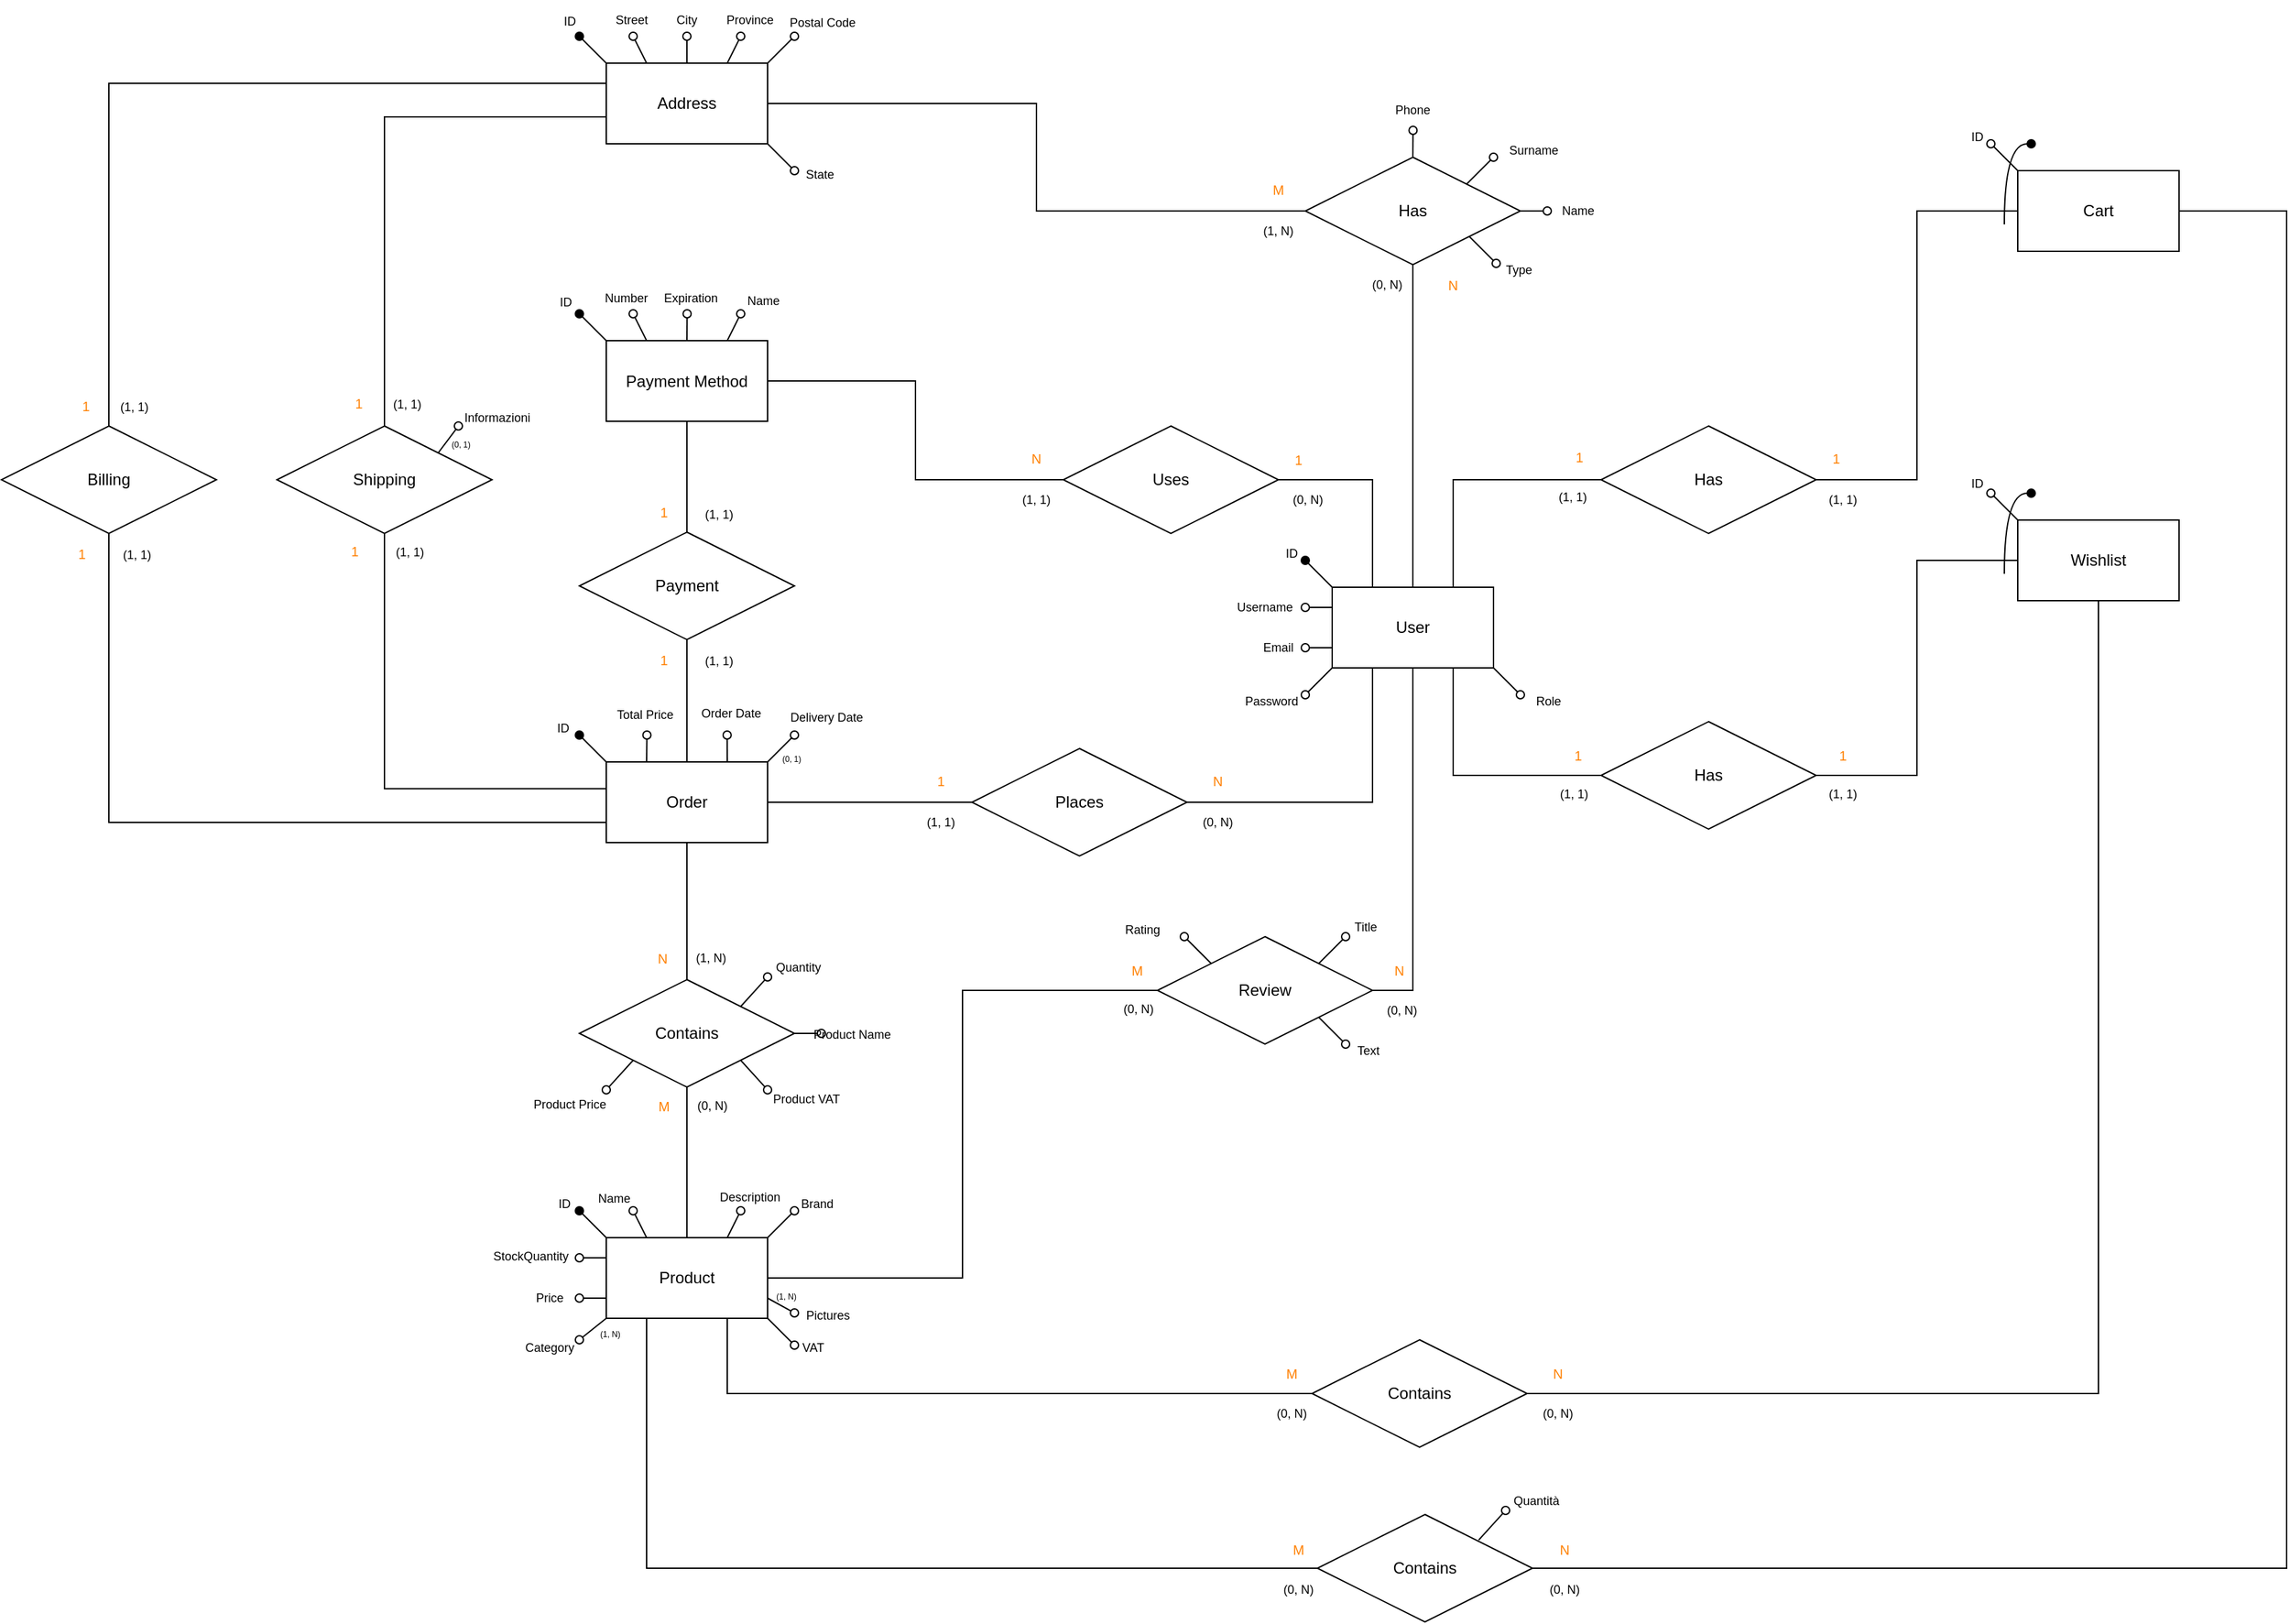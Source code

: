 <mxfile version="27.0.9" pages="2">
  <diagram name="Page-1" id="pq4e8V-_p0hSzP8enAcQ">
    <mxGraphModel dx="2262" dy="1952" grid="1" gridSize="10" guides="1" tooltips="1" connect="1" arrows="1" fold="1" page="1" pageScale="1" pageWidth="850" pageHeight="1100" math="0" shadow="0">
      <root>
        <mxCell id="0" />
        <mxCell id="1" parent="0" />
        <mxCell id="mBraZeEu18xyMXv68NMn-17" style="edgeStyle=orthogonalEdgeStyle;rounded=0;orthogonalLoop=1;jettySize=auto;html=1;exitX=0.5;exitY=0;exitDx=0;exitDy=0;entryX=0.5;entryY=1;entryDx=0;entryDy=0;endArrow=none;startFill=0;" parent="1" source="mBraZeEu18xyMXv68NMn-1" target="mBraZeEu18xyMXv68NMn-4" edge="1">
          <mxGeometry relative="1" as="geometry" />
        </mxCell>
        <mxCell id="mBraZeEu18xyMXv68NMn-53" style="rounded=0;orthogonalLoop=1;jettySize=auto;html=1;exitX=0;exitY=0;exitDx=0;exitDy=0;endArrow=oval;endFill=1;" parent="1" source="mBraZeEu18xyMXv68NMn-1" edge="1">
          <mxGeometry relative="1" as="geometry">
            <mxPoint x="340" y="380" as="targetPoint" />
          </mxGeometry>
        </mxCell>
        <mxCell id="mBraZeEu18xyMXv68NMn-54" style="edgeStyle=orthogonalEdgeStyle;rounded=0;orthogonalLoop=1;jettySize=auto;html=1;exitX=0;exitY=0.25;exitDx=0;exitDy=0;endArrow=oval;endFill=0;" parent="1" source="mBraZeEu18xyMXv68NMn-1" edge="1">
          <mxGeometry relative="1" as="geometry">
            <mxPoint x="340" y="415" as="targetPoint" />
          </mxGeometry>
        </mxCell>
        <mxCell id="mBraZeEu18xyMXv68NMn-55" style="edgeStyle=orthogonalEdgeStyle;rounded=0;orthogonalLoop=1;jettySize=auto;html=1;exitX=0;exitY=0.75;exitDx=0;exitDy=0;endArrow=oval;endFill=0;" parent="1" source="mBraZeEu18xyMXv68NMn-1" edge="1">
          <mxGeometry relative="1" as="geometry">
            <mxPoint x="340" y="445" as="targetPoint" />
          </mxGeometry>
        </mxCell>
        <mxCell id="mBraZeEu18xyMXv68NMn-56" style="rounded=0;orthogonalLoop=1;jettySize=auto;html=1;exitX=0;exitY=1;exitDx=0;exitDy=0;endArrow=oval;endFill=0;" parent="1" source="mBraZeEu18xyMXv68NMn-1" edge="1">
          <mxGeometry relative="1" as="geometry">
            <mxPoint x="340" y="480" as="targetPoint" />
          </mxGeometry>
        </mxCell>
        <mxCell id="0n9zt8ukm9vdOgJZ117z-73" style="edgeStyle=orthogonalEdgeStyle;shape=connector;rounded=0;orthogonalLoop=1;jettySize=auto;html=1;exitX=0.25;exitY=0;exitDx=0;exitDy=0;entryX=0.25;entryY=1;entryDx=0;entryDy=0;strokeColor=default;align=center;verticalAlign=middle;fontFamily=Helvetica;fontSize=11;fontColor=default;labelBackgroundColor=default;startFill=0;endArrow=none;" parent="1" source="mBraZeEu18xyMXv68NMn-1" target="0n9zt8ukm9vdOgJZ117z-41" edge="1">
          <mxGeometry relative="1" as="geometry">
            <Array as="points">
              <mxPoint x="390" y="320" />
            </Array>
          </mxGeometry>
        </mxCell>
        <mxCell id="0n9zt8ukm9vdOgJZ117z-76" style="edgeStyle=orthogonalEdgeStyle;shape=connector;rounded=0;orthogonalLoop=1;jettySize=auto;html=1;exitX=0.75;exitY=0;exitDx=0;exitDy=0;entryX=0;entryY=0.5;entryDx=0;entryDy=0;strokeColor=default;align=center;verticalAlign=middle;fontFamily=Helvetica;fontSize=11;fontColor=default;labelBackgroundColor=default;startFill=0;endArrow=none;" parent="1" source="mBraZeEu18xyMXv68NMn-1" target="mBraZeEu18xyMXv68NMn-27" edge="1">
          <mxGeometry relative="1" as="geometry" />
        </mxCell>
        <mxCell id="0n9zt8ukm9vdOgJZ117z-77" style="shape=connector;rounded=0;orthogonalLoop=1;jettySize=auto;html=1;exitX=1;exitY=1;exitDx=0;exitDy=0;strokeColor=default;align=center;verticalAlign=middle;fontFamily=Helvetica;fontSize=11;fontColor=default;labelBackgroundColor=default;startFill=0;endArrow=oval;endFill=0;" parent="1" source="mBraZeEu18xyMXv68NMn-1" edge="1">
          <mxGeometry relative="1" as="geometry">
            <mxPoint x="500" y="480" as="targetPoint" />
          </mxGeometry>
        </mxCell>
        <mxCell id="0n9zt8ukm9vdOgJZ117z-82" style="edgeStyle=orthogonalEdgeStyle;shape=connector;rounded=0;orthogonalLoop=1;jettySize=auto;html=1;exitX=0.5;exitY=1;exitDx=0;exitDy=0;entryX=1;entryY=0.5;entryDx=0;entryDy=0;strokeColor=default;align=center;verticalAlign=middle;fontFamily=Helvetica;fontSize=11;fontColor=default;labelBackgroundColor=default;startFill=0;endArrow=none;" parent="1" source="mBraZeEu18xyMXv68NMn-1" target="0n9zt8ukm9vdOgJZ117z-81" edge="1">
          <mxGeometry relative="1" as="geometry" />
        </mxCell>
        <mxCell id="mBraZeEu18xyMXv68NMn-1" value="User" style="rounded=0;whiteSpace=wrap;html=1;fillColor=none;" parent="1" vertex="1">
          <mxGeometry x="360" y="400" width="120" height="60" as="geometry" />
        </mxCell>
        <mxCell id="mBraZeEu18xyMXv68NMn-37" style="edgeStyle=orthogonalEdgeStyle;rounded=0;orthogonalLoop=1;jettySize=auto;html=1;exitX=0.5;exitY=0;exitDx=0;exitDy=0;entryX=0.5;entryY=1;entryDx=0;entryDy=0;endArrow=none;startFill=0;" parent="1" source="mBraZeEu18xyMXv68NMn-2" target="mBraZeEu18xyMXv68NMn-12" edge="1">
          <mxGeometry relative="1" as="geometry" />
        </mxCell>
        <mxCell id="mBraZeEu18xyMXv68NMn-39" style="edgeStyle=orthogonalEdgeStyle;rounded=0;orthogonalLoop=1;jettySize=auto;html=1;exitX=0.003;exitY=0.332;exitDx=0;exitDy=0;entryX=0.5;entryY=1;entryDx=0;entryDy=0;exitPerimeter=0;endArrow=none;startFill=0;" parent="1" source="mBraZeEu18xyMXv68NMn-2" target="mBraZeEu18xyMXv68NMn-10" edge="1">
          <mxGeometry relative="1" as="geometry">
            <Array as="points">
              <mxPoint x="-345" y="550" />
            </Array>
          </mxGeometry>
        </mxCell>
        <mxCell id="0n9zt8ukm9vdOgJZ117z-2" style="edgeStyle=orthogonalEdgeStyle;rounded=0;orthogonalLoop=1;jettySize=auto;html=1;exitX=0;exitY=0.75;exitDx=0;exitDy=0;endArrow=none;startFill=0;" parent="1" source="mBraZeEu18xyMXv68NMn-2" target="0n9zt8ukm9vdOgJZ117z-1" edge="1">
          <mxGeometry relative="1" as="geometry" />
        </mxCell>
        <mxCell id="0n9zt8ukm9vdOgJZ117z-69" style="edgeStyle=orthogonalEdgeStyle;shape=connector;rounded=0;orthogonalLoop=1;jettySize=auto;html=1;exitX=1;exitY=0.5;exitDx=0;exitDy=0;strokeColor=default;align=center;verticalAlign=middle;fontFamily=Helvetica;fontSize=11;fontColor=default;labelBackgroundColor=default;startFill=0;endArrow=none;" parent="1" source="mBraZeEu18xyMXv68NMn-2" target="mBraZeEu18xyMXv68NMn-3" edge="1">
          <mxGeometry relative="1" as="geometry" />
        </mxCell>
        <mxCell id="0n9zt8ukm9vdOgJZ117z-139" style="shape=connector;rounded=0;orthogonalLoop=1;jettySize=auto;html=1;exitX=0;exitY=0;exitDx=0;exitDy=0;strokeColor=default;align=center;verticalAlign=middle;fontFamily=Helvetica;fontSize=11;fontColor=default;labelBackgroundColor=default;startFill=0;endArrow=oval;endFill=1;" parent="1" source="mBraZeEu18xyMXv68NMn-2" edge="1">
          <mxGeometry relative="1" as="geometry">
            <mxPoint x="-200" y="510" as="targetPoint" />
          </mxGeometry>
        </mxCell>
        <mxCell id="0n9zt8ukm9vdOgJZ117z-141" style="edgeStyle=orthogonalEdgeStyle;shape=connector;rounded=0;orthogonalLoop=1;jettySize=auto;html=1;exitX=0.25;exitY=0;exitDx=0;exitDy=0;strokeColor=default;align=center;verticalAlign=middle;fontFamily=Helvetica;fontSize=11;fontColor=default;labelBackgroundColor=default;startFill=0;endArrow=oval;endFill=0;" parent="1" source="mBraZeEu18xyMXv68NMn-2" edge="1">
          <mxGeometry relative="1" as="geometry">
            <mxPoint x="-149.757" y="510" as="targetPoint" />
          </mxGeometry>
        </mxCell>
        <mxCell id="0n9zt8ukm9vdOgJZ117z-176" style="edgeStyle=orthogonalEdgeStyle;shape=connector;rounded=0;orthogonalLoop=1;jettySize=auto;html=1;exitX=0.75;exitY=0;exitDx=0;exitDy=0;strokeColor=default;align=center;verticalAlign=middle;fontFamily=Helvetica;fontSize=11;fontColor=default;labelBackgroundColor=default;startFill=0;endArrow=oval;endFill=0;" parent="1" source="mBraZeEu18xyMXv68NMn-2" edge="1">
          <mxGeometry relative="1" as="geometry">
            <mxPoint x="-90.098" y="510" as="targetPoint" />
          </mxGeometry>
        </mxCell>
        <mxCell id="0n9zt8ukm9vdOgJZ117z-179" style="shape=connector;rounded=0;orthogonalLoop=1;jettySize=auto;html=1;exitX=1;exitY=0;exitDx=0;exitDy=0;strokeColor=default;align=center;verticalAlign=middle;fontFamily=Helvetica;fontSize=11;fontColor=default;labelBackgroundColor=default;startFill=0;endArrow=oval;endFill=0;" parent="1" source="mBraZeEu18xyMXv68NMn-2" edge="1">
          <mxGeometry relative="1" as="geometry">
            <mxPoint x="-40" y="510" as="targetPoint" />
          </mxGeometry>
        </mxCell>
        <mxCell id="mBraZeEu18xyMXv68NMn-2" value="Order" style="rounded=0;whiteSpace=wrap;html=1;fillColor=none;" parent="1" vertex="1">
          <mxGeometry x="-180" y="530" width="120" height="60" as="geometry" />
        </mxCell>
        <mxCell id="0n9zt8ukm9vdOgJZ117z-71" style="edgeStyle=orthogonalEdgeStyle;shape=connector;rounded=0;orthogonalLoop=1;jettySize=auto;html=1;exitX=1;exitY=0.5;exitDx=0;exitDy=0;strokeColor=default;align=center;verticalAlign=middle;fontFamily=Helvetica;fontSize=11;fontColor=default;labelBackgroundColor=default;startFill=0;endArrow=none;entryX=0.25;entryY=1;entryDx=0;entryDy=0;" parent="1" source="mBraZeEu18xyMXv68NMn-3" target="mBraZeEu18xyMXv68NMn-1" edge="1">
          <mxGeometry relative="1" as="geometry">
            <mxPoint x="410" y="470" as="targetPoint" />
          </mxGeometry>
        </mxCell>
        <mxCell id="mBraZeEu18xyMXv68NMn-3" value="Places" style="rhombus;whiteSpace=wrap;html=1;fillColor=none;" parent="1" vertex="1">
          <mxGeometry x="92" y="520" width="160" height="80" as="geometry" />
        </mxCell>
        <mxCell id="mBraZeEu18xyMXv68NMn-18" style="edgeStyle=orthogonalEdgeStyle;rounded=0;orthogonalLoop=1;jettySize=auto;html=1;exitX=0;exitY=0.5;exitDx=0;exitDy=0;entryX=1;entryY=0.5;entryDx=0;entryDy=0;endArrow=none;startFill=0;" parent="1" source="mBraZeEu18xyMXv68NMn-4" target="mBraZeEu18xyMXv68NMn-5" edge="1">
          <mxGeometry relative="1" as="geometry" />
        </mxCell>
        <mxCell id="1S8fRCTs7lWg6R7H6PRz-1" style="rounded=0;orthogonalLoop=1;jettySize=auto;html=1;exitX=1;exitY=0;exitDx=0;exitDy=0;endArrow=oval;endFill=0;" parent="1" source="mBraZeEu18xyMXv68NMn-4" edge="1">
          <mxGeometry relative="1" as="geometry">
            <mxPoint x="480" y="80" as="targetPoint" />
          </mxGeometry>
        </mxCell>
        <mxCell id="1S8fRCTs7lWg6R7H6PRz-2" style="edgeStyle=orthogonalEdgeStyle;rounded=0;orthogonalLoop=1;jettySize=auto;html=1;exitX=1;exitY=0.5;exitDx=0;exitDy=0;endArrow=oval;endFill=0;" parent="1" source="mBraZeEu18xyMXv68NMn-4" edge="1">
          <mxGeometry relative="1" as="geometry">
            <mxPoint x="520" y="120.077" as="targetPoint" />
          </mxGeometry>
        </mxCell>
        <mxCell id="1S8fRCTs7lWg6R7H6PRz-3" style="edgeStyle=orthogonalEdgeStyle;rounded=0;orthogonalLoop=1;jettySize=auto;html=1;exitX=0.5;exitY=0;exitDx=0;exitDy=0;endArrow=oval;endFill=0;" parent="1" source="mBraZeEu18xyMXv68NMn-4" edge="1">
          <mxGeometry relative="1" as="geometry">
            <mxPoint x="420.143" y="60" as="targetPoint" />
          </mxGeometry>
        </mxCell>
        <mxCell id="mBraZeEu18xyMXv68NMn-4" value="Has" style="rhombus;whiteSpace=wrap;html=1;fillColor=none;" parent="1" vertex="1">
          <mxGeometry x="340" y="80" width="160" height="80" as="geometry" />
        </mxCell>
        <mxCell id="0n9zt8ukm9vdOgJZ117z-4" style="rounded=0;orthogonalLoop=1;jettySize=auto;html=1;exitX=0;exitY=0;exitDx=0;exitDy=0;endArrow=oval;endFill=1;" parent="1" source="mBraZeEu18xyMXv68NMn-5" edge="1">
          <mxGeometry relative="1" as="geometry">
            <mxPoint x="-200" y="-10" as="targetPoint" />
          </mxGeometry>
        </mxCell>
        <mxCell id="0n9zt8ukm9vdOgJZ117z-6" style="rounded=0;orthogonalLoop=1;jettySize=auto;html=1;exitX=0.25;exitY=0;exitDx=0;exitDy=0;endArrow=oval;endFill=0;" parent="1" source="mBraZeEu18xyMXv68NMn-5" edge="1">
          <mxGeometry relative="1" as="geometry">
            <mxPoint x="-160" y="-10" as="targetPoint" />
          </mxGeometry>
        </mxCell>
        <mxCell id="0n9zt8ukm9vdOgJZ117z-13" style="rounded=0;orthogonalLoop=1;jettySize=auto;html=1;exitX=0.75;exitY=0;exitDx=0;exitDy=0;endArrow=oval;endFill=0;" parent="1" source="mBraZeEu18xyMXv68NMn-5" edge="1">
          <mxGeometry relative="1" as="geometry">
            <mxPoint x="-80" y="-10" as="targetPoint" />
          </mxGeometry>
        </mxCell>
        <mxCell id="0n9zt8ukm9vdOgJZ117z-15" style="rounded=0;orthogonalLoop=1;jettySize=auto;html=1;exitX=1;exitY=0;exitDx=0;exitDy=0;endArrow=oval;endFill=0;" parent="1" source="mBraZeEu18xyMXv68NMn-5" edge="1">
          <mxGeometry relative="1" as="geometry">
            <mxPoint x="-40" y="-10" as="targetPoint" />
            <mxPoint x="-70" y="10" as="sourcePoint" />
          </mxGeometry>
        </mxCell>
        <mxCell id="0n9zt8ukm9vdOgJZ117z-18" style="rounded=0;orthogonalLoop=1;jettySize=auto;html=1;exitX=1;exitY=1;exitDx=0;exitDy=0;endArrow=oval;endFill=0;" parent="1" source="mBraZeEu18xyMXv68NMn-5" edge="1">
          <mxGeometry relative="1" as="geometry">
            <mxPoint x="-40" y="90" as="targetPoint" />
          </mxGeometry>
        </mxCell>
        <mxCell id="mBraZeEu18xyMXv68NMn-5" value="Address" style="rounded=0;whiteSpace=wrap;html=1;fillColor=none;" parent="1" vertex="1">
          <mxGeometry x="-180" y="10" width="120" height="60" as="geometry" />
        </mxCell>
        <mxCell id="mBraZeEu18xyMXv68NMn-21" style="edgeStyle=orthogonalEdgeStyle;rounded=0;orthogonalLoop=1;jettySize=auto;html=1;exitX=0;exitY=0.5;exitDx=0;exitDy=0;entryX=1;entryY=0.5;entryDx=0;entryDy=0;endArrow=none;startFill=0;" parent="1" source="mBraZeEu18xyMXv68NMn-6" target="mBraZeEu18xyMXv68NMn-8" edge="1">
          <mxGeometry relative="1" as="geometry" />
        </mxCell>
        <mxCell id="mBraZeEu18xyMXv68NMn-6" value="Uses" style="rhombus;whiteSpace=wrap;html=1;fillColor=none;" parent="1" vertex="1">
          <mxGeometry x="160" y="280" width="160" height="80" as="geometry" />
        </mxCell>
        <mxCell id="0n9zt8ukm9vdOgJZ117z-22" style="rounded=0;orthogonalLoop=1;jettySize=auto;html=1;exitX=0;exitY=0;exitDx=0;exitDy=0;endArrow=oval;endFill=1;" parent="1" source="mBraZeEu18xyMXv68NMn-8" edge="1">
          <mxGeometry relative="1" as="geometry">
            <mxPoint x="-200" y="196.5" as="targetPoint" />
          </mxGeometry>
        </mxCell>
        <mxCell id="0n9zt8ukm9vdOgJZ117z-24" style="rounded=0;orthogonalLoop=1;jettySize=auto;html=1;exitX=0.25;exitY=0;exitDx=0;exitDy=0;endArrow=oval;endFill=0;" parent="1" source="mBraZeEu18xyMXv68NMn-8" edge="1">
          <mxGeometry relative="1" as="geometry">
            <mxPoint x="-160" y="196.5" as="targetPoint" />
          </mxGeometry>
        </mxCell>
        <mxCell id="0n9zt8ukm9vdOgJZ117z-26" style="edgeStyle=orthogonalEdgeStyle;rounded=0;orthogonalLoop=1;jettySize=auto;html=1;exitX=0.5;exitY=0;exitDx=0;exitDy=0;endArrow=oval;endFill=0;" parent="1" source="mBraZeEu18xyMXv68NMn-8" edge="1">
          <mxGeometry relative="1" as="geometry">
            <mxPoint x="-119.857" y="196.5" as="targetPoint" />
          </mxGeometry>
        </mxCell>
        <mxCell id="0n9zt8ukm9vdOgJZ117z-28" style="rounded=0;orthogonalLoop=1;jettySize=auto;html=1;exitX=0.75;exitY=0;exitDx=0;exitDy=0;endArrow=oval;endFill=0;" parent="1" source="mBraZeEu18xyMXv68NMn-8" edge="1">
          <mxGeometry relative="1" as="geometry">
            <mxPoint x="-80" y="196.5" as="targetPoint" />
          </mxGeometry>
        </mxCell>
        <mxCell id="mBraZeEu18xyMXv68NMn-8" value="Payment Method" style="rounded=0;whiteSpace=wrap;html=1;fillColor=none;" parent="1" vertex="1">
          <mxGeometry x="-180" y="216.5" width="120" height="60" as="geometry" />
        </mxCell>
        <mxCell id="mBraZeEu18xyMXv68NMn-40" style="edgeStyle=orthogonalEdgeStyle;rounded=0;orthogonalLoop=1;jettySize=auto;html=1;exitX=0.5;exitY=0;exitDx=0;exitDy=0;endArrow=none;startFill=0;" parent="1" source="mBraZeEu18xyMXv68NMn-10" edge="1">
          <mxGeometry relative="1" as="geometry">
            <mxPoint x="-180" y="50" as="targetPoint" />
            <Array as="points">
              <mxPoint x="-345" y="50" />
              <mxPoint x="-180" y="50" />
            </Array>
          </mxGeometry>
        </mxCell>
        <mxCell id="0n9zt8ukm9vdOgJZ117z-144" style="shape=connector;rounded=0;orthogonalLoop=1;jettySize=auto;html=1;exitX=1;exitY=0;exitDx=0;exitDy=0;strokeColor=default;align=center;verticalAlign=middle;fontFamily=Helvetica;fontSize=11;fontColor=default;labelBackgroundColor=default;startFill=0;endArrow=oval;endFill=0;" parent="1" source="mBraZeEu18xyMXv68NMn-10" edge="1">
          <mxGeometry relative="1" as="geometry">
            <mxPoint x="-290" y="280" as="targetPoint" />
          </mxGeometry>
        </mxCell>
        <mxCell id="mBraZeEu18xyMXv68NMn-10" value="Shipping" style="rhombus;whiteSpace=wrap;html=1;fillColor=none;" parent="1" vertex="1">
          <mxGeometry x="-425" y="280" width="160" height="80" as="geometry" />
        </mxCell>
        <mxCell id="mBraZeEu18xyMXv68NMn-38" style="edgeStyle=orthogonalEdgeStyle;rounded=0;orthogonalLoop=1;jettySize=auto;html=1;exitX=0.5;exitY=0;exitDx=0;exitDy=0;entryX=0.5;entryY=1;entryDx=0;entryDy=0;endArrow=none;startFill=0;" parent="1" source="mBraZeEu18xyMXv68NMn-12" target="mBraZeEu18xyMXv68NMn-8" edge="1">
          <mxGeometry relative="1" as="geometry" />
        </mxCell>
        <mxCell id="mBraZeEu18xyMXv68NMn-12" value="Payment" style="rhombus;whiteSpace=wrap;html=1;fillColor=none;" parent="1" vertex="1">
          <mxGeometry x="-200" y="359" width="160" height="80" as="geometry" />
        </mxCell>
        <mxCell id="mBraZeEu18xyMXv68NMn-41" style="edgeStyle=orthogonalEdgeStyle;rounded=0;orthogonalLoop=1;jettySize=auto;html=1;exitX=0.5;exitY=0;exitDx=0;exitDy=0;entryX=0.5;entryY=1;entryDx=0;entryDy=0;endArrow=none;startFill=0;" parent="1" source="mBraZeEu18xyMXv68NMn-14" target="mBraZeEu18xyMXv68NMn-34" edge="1">
          <mxGeometry relative="1" as="geometry" />
        </mxCell>
        <mxCell id="mBraZeEu18xyMXv68NMn-45" style="edgeStyle=orthogonalEdgeStyle;rounded=0;orthogonalLoop=1;jettySize=auto;html=1;exitX=0.25;exitY=1;exitDx=0;exitDy=0;entryX=0;entryY=0.5;entryDx=0;entryDy=0;endArrow=none;startFill=0;" parent="1" source="mBraZeEu18xyMXv68NMn-14" target="mBraZeEu18xyMXv68NMn-36" edge="1">
          <mxGeometry relative="1" as="geometry">
            <mxPoint x="-399" y="943.5" as="sourcePoint" />
            <Array as="points">
              <mxPoint x="-150" y="1130" />
            </Array>
          </mxGeometry>
        </mxCell>
        <mxCell id="0n9zt8ukm9vdOgJZ117z-46" style="rounded=0;orthogonalLoop=1;jettySize=auto;html=1;exitX=0;exitY=0;exitDx=0;exitDy=0;endArrow=oval;endFill=1;" parent="1" source="mBraZeEu18xyMXv68NMn-14" edge="1">
          <mxGeometry relative="1" as="geometry">
            <mxPoint x="-200" y="864" as="targetPoint" />
          </mxGeometry>
        </mxCell>
        <mxCell id="0n9zt8ukm9vdOgJZ117z-48" style="rounded=0;orthogonalLoop=1;jettySize=auto;html=1;exitX=0.25;exitY=0;exitDx=0;exitDy=0;endArrow=oval;endFill=0;" parent="1" source="mBraZeEu18xyMXv68NMn-14" edge="1">
          <mxGeometry relative="1" as="geometry">
            <mxPoint x="-160" y="864" as="targetPoint" />
          </mxGeometry>
        </mxCell>
        <mxCell id="0n9zt8ukm9vdOgJZ117z-50" style="rounded=0;orthogonalLoop=1;jettySize=auto;html=1;exitX=0.75;exitY=0;exitDx=0;exitDy=0;endArrow=oval;endFill=0;" parent="1" source="mBraZeEu18xyMXv68NMn-14" edge="1">
          <mxGeometry relative="1" as="geometry">
            <mxPoint x="-80" y="864" as="targetPoint" />
          </mxGeometry>
        </mxCell>
        <mxCell id="0n9zt8ukm9vdOgJZ117z-52" style="rounded=0;orthogonalLoop=1;jettySize=auto;html=1;exitX=1;exitY=0;exitDx=0;exitDy=0;endArrow=oval;endFill=0;" parent="1" source="mBraZeEu18xyMXv68NMn-14" edge="1">
          <mxGeometry relative="1" as="geometry">
            <mxPoint x="-40" y="864" as="targetPoint" />
          </mxGeometry>
        </mxCell>
        <mxCell id="0n9zt8ukm9vdOgJZ117z-58" style="edgeStyle=none;shape=connector;rounded=0;orthogonalLoop=1;jettySize=auto;html=1;exitX=1;exitY=1;exitDx=0;exitDy=0;strokeColor=default;align=center;verticalAlign=middle;fontFamily=Helvetica;fontSize=11;fontColor=default;labelBackgroundColor=default;endArrow=oval;endFill=0;" parent="1" source="mBraZeEu18xyMXv68NMn-14" edge="1">
          <mxGeometry relative="1" as="geometry">
            <mxPoint x="-40" y="964" as="targetPoint" />
          </mxGeometry>
        </mxCell>
        <mxCell id="0n9zt8ukm9vdOgJZ117z-167" style="shape=connector;rounded=0;orthogonalLoop=1;jettySize=auto;html=1;exitX=0;exitY=1;exitDx=0;exitDy=0;strokeColor=default;align=center;verticalAlign=middle;fontFamily=Helvetica;fontSize=11;fontColor=default;labelBackgroundColor=default;startFill=0;endArrow=oval;endFill=0;" parent="1" source="mBraZeEu18xyMXv68NMn-14" edge="1">
          <mxGeometry relative="1" as="geometry">
            <mxPoint x="-200" y="960" as="targetPoint" />
          </mxGeometry>
        </mxCell>
        <mxCell id="0n9zt8ukm9vdOgJZ117z-168" style="edgeStyle=orthogonalEdgeStyle;shape=connector;rounded=0;orthogonalLoop=1;jettySize=auto;html=1;exitX=0;exitY=0.75;exitDx=0;exitDy=0;strokeColor=default;align=center;verticalAlign=middle;fontFamily=Helvetica;fontSize=11;fontColor=default;labelBackgroundColor=default;startFill=0;endArrow=oval;endFill=0;" parent="1" source="mBraZeEu18xyMXv68NMn-14" edge="1">
          <mxGeometry relative="1" as="geometry">
            <mxPoint x="-200" y="929" as="targetPoint" />
          </mxGeometry>
        </mxCell>
        <mxCell id="0n9zt8ukm9vdOgJZ117z-169" style="edgeStyle=orthogonalEdgeStyle;shape=connector;rounded=0;orthogonalLoop=1;jettySize=auto;html=1;exitX=0;exitY=0.25;exitDx=0;exitDy=0;strokeColor=default;align=center;verticalAlign=middle;fontFamily=Helvetica;fontSize=11;fontColor=default;labelBackgroundColor=default;startFill=0;endArrow=oval;endFill=0;" parent="1" source="mBraZeEu18xyMXv68NMn-14" edge="1">
          <mxGeometry relative="1" as="geometry">
            <mxPoint x="-200" y="899" as="targetPoint" />
          </mxGeometry>
        </mxCell>
        <mxCell id="0n9zt8ukm9vdOgJZ117z-174" style="shape=connector;rounded=0;orthogonalLoop=1;jettySize=auto;html=1;exitX=1;exitY=0.75;exitDx=0;exitDy=0;strokeColor=default;align=center;verticalAlign=middle;fontFamily=Helvetica;fontSize=11;fontColor=default;labelBackgroundColor=default;startFill=0;endArrow=oval;endFill=0;" parent="1" source="mBraZeEu18xyMXv68NMn-14" edge="1">
          <mxGeometry relative="1" as="geometry">
            <mxPoint x="-40" y="940" as="targetPoint" />
          </mxGeometry>
        </mxCell>
        <mxCell id="mBraZeEu18xyMXv68NMn-14" value="Product" style="rounded=0;whiteSpace=wrap;html=1;fillColor=none;" parent="1" vertex="1">
          <mxGeometry x="-180" y="884" width="120" height="60" as="geometry" />
        </mxCell>
        <mxCell id="a-_tLxkS-r2K2uQ2a8zL-4" style="rounded=0;orthogonalLoop=1;jettySize=auto;html=1;exitX=0;exitY=0;exitDx=0;exitDy=0;endArrow=oval;endFill=0;" parent="1" source="mBraZeEu18xyMXv68NMn-15" edge="1">
          <mxGeometry relative="1" as="geometry">
            <mxPoint x="850" y="330.0" as="targetPoint" />
          </mxGeometry>
        </mxCell>
        <mxCell id="mBraZeEu18xyMXv68NMn-15" value="Wishlist" style="rounded=0;whiteSpace=wrap;html=1;fillColor=none;" parent="1" vertex="1">
          <mxGeometry x="870" y="350" width="120" height="60" as="geometry" />
        </mxCell>
        <mxCell id="mBraZeEu18xyMXv68NMn-46" style="edgeStyle=orthogonalEdgeStyle;rounded=0;orthogonalLoop=1;jettySize=auto;html=1;exitX=1;exitY=0.5;exitDx=0;exitDy=0;entryX=1;entryY=0.5;entryDx=0;entryDy=0;endArrow=none;startFill=0;" parent="1" source="mBraZeEu18xyMXv68NMn-20" target="mBraZeEu18xyMXv68NMn-36" edge="1">
          <mxGeometry relative="1" as="geometry">
            <Array as="points">
              <mxPoint x="1070" y="120" />
              <mxPoint x="1070" y="1130" />
            </Array>
          </mxGeometry>
        </mxCell>
        <mxCell id="a-_tLxkS-r2K2uQ2a8zL-3" style="rounded=0;orthogonalLoop=1;jettySize=auto;html=1;exitX=0;exitY=0;exitDx=0;exitDy=0;endArrow=oval;endFill=0;" parent="1" source="mBraZeEu18xyMXv68NMn-20" edge="1">
          <mxGeometry relative="1" as="geometry">
            <mxPoint x="850" y="70" as="targetPoint" />
          </mxGeometry>
        </mxCell>
        <mxCell id="mBraZeEu18xyMXv68NMn-20" value="Cart" style="rounded=0;whiteSpace=wrap;html=1;fillColor=none;" parent="1" vertex="1">
          <mxGeometry x="870" y="90" width="120" height="60" as="geometry" />
        </mxCell>
        <mxCell id="mBraZeEu18xyMXv68NMn-32" style="edgeStyle=orthogonalEdgeStyle;rounded=0;orthogonalLoop=1;jettySize=auto;html=1;exitX=1;exitY=0.5;exitDx=0;exitDy=0;entryX=0;entryY=0.5;entryDx=0;entryDy=0;endArrow=none;startFill=0;" parent="1" source="mBraZeEu18xyMXv68NMn-27" target="mBraZeEu18xyMXv68NMn-20" edge="1">
          <mxGeometry relative="1" as="geometry" />
        </mxCell>
        <mxCell id="mBraZeEu18xyMXv68NMn-27" value="Has" style="rhombus;whiteSpace=wrap;html=1;fillColor=none;" parent="1" vertex="1">
          <mxGeometry x="560" y="280" width="160" height="80" as="geometry" />
        </mxCell>
        <mxCell id="mBraZeEu18xyMXv68NMn-33" style="edgeStyle=orthogonalEdgeStyle;rounded=0;orthogonalLoop=1;jettySize=auto;html=1;exitX=1;exitY=0.5;exitDx=0;exitDy=0;entryX=0;entryY=0.5;entryDx=0;entryDy=0;endArrow=none;startFill=0;" parent="1" source="mBraZeEu18xyMXv68NMn-30" target="mBraZeEu18xyMXv68NMn-15" edge="1">
          <mxGeometry relative="1" as="geometry" />
        </mxCell>
        <mxCell id="0n9zt8ukm9vdOgJZ117z-72" style="edgeStyle=orthogonalEdgeStyle;shape=connector;rounded=0;orthogonalLoop=1;jettySize=auto;html=1;exitX=0;exitY=0.5;exitDx=0;exitDy=0;entryX=0.75;entryY=1;entryDx=0;entryDy=0;strokeColor=default;align=center;verticalAlign=middle;fontFamily=Helvetica;fontSize=11;fontColor=default;labelBackgroundColor=default;startFill=0;endArrow=none;" parent="1" source="mBraZeEu18xyMXv68NMn-30" target="mBraZeEu18xyMXv68NMn-1" edge="1">
          <mxGeometry relative="1" as="geometry" />
        </mxCell>
        <mxCell id="mBraZeEu18xyMXv68NMn-30" value="Has" style="rhombus;whiteSpace=wrap;html=1;fillColor=none;" parent="1" vertex="1">
          <mxGeometry x="560" y="500" width="160" height="80" as="geometry" />
        </mxCell>
        <mxCell id="mBraZeEu18xyMXv68NMn-42" style="edgeStyle=orthogonalEdgeStyle;rounded=0;orthogonalLoop=1;jettySize=auto;html=1;exitX=0.5;exitY=0;exitDx=0;exitDy=0;entryX=0.5;entryY=1;entryDx=0;entryDy=0;endArrow=none;startFill=0;" parent="1" source="mBraZeEu18xyMXv68NMn-34" target="mBraZeEu18xyMXv68NMn-2" edge="1">
          <mxGeometry relative="1" as="geometry" />
        </mxCell>
        <mxCell id="0n9zt8ukm9vdOgJZ117z-132" style="shape=connector;rounded=0;orthogonalLoop=1;jettySize=auto;html=1;exitX=1;exitY=0;exitDx=0;exitDy=0;strokeColor=default;align=center;verticalAlign=middle;fontFamily=Helvetica;fontSize=11;fontColor=default;labelBackgroundColor=default;startFill=0;endArrow=oval;endFill=0;" parent="1" source="mBraZeEu18xyMXv68NMn-34" edge="1">
          <mxGeometry relative="1" as="geometry">
            <mxPoint x="-60" y="690" as="targetPoint" />
          </mxGeometry>
        </mxCell>
        <mxCell id="0n9zt8ukm9vdOgJZ117z-187" style="edgeStyle=orthogonalEdgeStyle;shape=connector;rounded=0;orthogonalLoop=1;jettySize=auto;html=1;exitX=1;exitY=0.5;exitDx=0;exitDy=0;strokeColor=default;align=center;verticalAlign=middle;fontFamily=Helvetica;fontSize=11;fontColor=default;labelBackgroundColor=default;startFill=0;endArrow=oval;endFill=0;" parent="1" source="mBraZeEu18xyMXv68NMn-34" edge="1">
          <mxGeometry relative="1" as="geometry">
            <mxPoint x="-20" y="731.889" as="targetPoint" />
          </mxGeometry>
        </mxCell>
        <mxCell id="mBraZeEu18xyMXv68NMn-34" value="Contains" style="rhombus;whiteSpace=wrap;html=1;fillColor=none;" parent="1" vertex="1">
          <mxGeometry x="-200" y="692" width="160" height="80" as="geometry" />
        </mxCell>
        <mxCell id="mBraZeEu18xyMXv68NMn-44" style="edgeStyle=orthogonalEdgeStyle;rounded=0;orthogonalLoop=1;jettySize=auto;html=1;exitX=1;exitY=0.5;exitDx=0;exitDy=0;entryX=0.5;entryY=1;entryDx=0;entryDy=0;endArrow=none;startFill=0;" parent="1" source="mBraZeEu18xyMXv68NMn-35" target="mBraZeEu18xyMXv68NMn-15" edge="1">
          <mxGeometry relative="1" as="geometry" />
        </mxCell>
        <mxCell id="mBraZeEu18xyMXv68NMn-35" value="Contains" style="rhombus;whiteSpace=wrap;html=1;fillColor=none;" parent="1" vertex="1">
          <mxGeometry x="345" y="960" width="160" height="80" as="geometry" />
        </mxCell>
        <mxCell id="mBraZeEu18xyMXv68NMn-36" value="Contains" style="rhombus;whiteSpace=wrap;html=1;fillColor=none;" parent="1" vertex="1">
          <mxGeometry x="349" y="1090" width="160" height="80" as="geometry" />
        </mxCell>
        <mxCell id="mBraZeEu18xyMXv68NMn-47" value="&lt;span&gt;ID&lt;/span&gt;" style="text;html=1;align=center;verticalAlign=middle;whiteSpace=wrap;rounded=0;fontSize=9;" parent="1" vertex="1">
          <mxGeometry x="300" y="360" width="60" height="30" as="geometry" />
        </mxCell>
        <mxCell id="mBraZeEu18xyMXv68NMn-48" value="&lt;span&gt;Username&lt;/span&gt;" style="text;html=1;align=center;verticalAlign=middle;whiteSpace=wrap;rounded=0;fontSize=9;" parent="1" vertex="1">
          <mxGeometry x="280" y="400" width="60" height="30" as="geometry" />
        </mxCell>
        <mxCell id="mBraZeEu18xyMXv68NMn-49" value="&lt;span&gt;Email&lt;/span&gt;" style="text;html=1;align=center;verticalAlign=middle;whiteSpace=wrap;rounded=0;fontSize=9;" parent="1" vertex="1">
          <mxGeometry x="290" y="430" width="60" height="30" as="geometry" />
        </mxCell>
        <mxCell id="mBraZeEu18xyMXv68NMn-50" value="&lt;span&gt;Password&lt;/span&gt;" style="text;html=1;align=center;verticalAlign=middle;whiteSpace=wrap;rounded=0;fontSize=9;" parent="1" vertex="1">
          <mxGeometry x="285" y="470" width="60" height="30" as="geometry" />
        </mxCell>
        <mxCell id="mBraZeEu18xyMXv68NMn-51" value="Role" style="text;html=1;align=center;verticalAlign=middle;whiteSpace=wrap;rounded=0;fontSize=9;" parent="1" vertex="1">
          <mxGeometry x="491" y="470" width="60" height="30" as="geometry" />
        </mxCell>
        <mxCell id="0n9zt8ukm9vdOgJZ117z-3" style="edgeStyle=orthogonalEdgeStyle;rounded=0;orthogonalLoop=1;jettySize=auto;html=1;exitX=0.5;exitY=0;exitDx=0;exitDy=0;entryX=0;entryY=0.25;entryDx=0;entryDy=0;endArrow=none;startFill=0;" parent="1" source="0n9zt8ukm9vdOgJZ117z-1" target="mBraZeEu18xyMXv68NMn-5" edge="1">
          <mxGeometry relative="1" as="geometry" />
        </mxCell>
        <mxCell id="0n9zt8ukm9vdOgJZ117z-1" value="Billing" style="rhombus;whiteSpace=wrap;html=1;fillColor=none;" parent="1" vertex="1">
          <mxGeometry x="-630" y="280" width="160" height="80" as="geometry" />
        </mxCell>
        <mxCell id="0n9zt8ukm9vdOgJZ117z-5" value="&lt;span&gt;ID&lt;/span&gt;" style="text;html=1;align=center;verticalAlign=middle;whiteSpace=wrap;rounded=0;fontSize=9;" parent="1" vertex="1">
          <mxGeometry x="-237" y="-36" width="60" height="30" as="geometry" />
        </mxCell>
        <mxCell id="0n9zt8ukm9vdOgJZ117z-7" value="Type" style="text;html=1;align=center;verticalAlign=middle;whiteSpace=wrap;rounded=0;fontSize=9;" parent="1" vertex="1">
          <mxGeometry x="469" y="149" width="60" height="30" as="geometry" />
        </mxCell>
        <mxCell id="0n9zt8ukm9vdOgJZ117z-10" style="edgeStyle=orthogonalEdgeStyle;rounded=0;orthogonalLoop=1;jettySize=auto;html=1;exitX=0.25;exitY=0;exitDx=0;exitDy=0;endArrow=oval;endFill=0;" parent="1" edge="1">
          <mxGeometry relative="1" as="geometry">
            <mxPoint x="-120.014" y="-10" as="targetPoint" />
            <mxPoint x="-120" y="10" as="sourcePoint" />
          </mxGeometry>
        </mxCell>
        <mxCell id="0n9zt8ukm9vdOgJZ117z-11" value="Street" style="text;html=1;align=center;verticalAlign=middle;whiteSpace=wrap;rounded=0;fontSize=9;" parent="1" vertex="1">
          <mxGeometry x="-191" y="-37" width="60" height="30" as="geometry" />
        </mxCell>
        <mxCell id="0n9zt8ukm9vdOgJZ117z-14" value="City" style="text;html=1;align=center;verticalAlign=middle;whiteSpace=wrap;rounded=0;fontSize=9;" parent="1" vertex="1">
          <mxGeometry x="-150" y="-37" width="60" height="30" as="geometry" />
        </mxCell>
        <mxCell id="0n9zt8ukm9vdOgJZ117z-16" value="Province" style="text;html=1;align=center;verticalAlign=middle;whiteSpace=wrap;rounded=0;fontSize=9;" parent="1" vertex="1">
          <mxGeometry x="-103" y="-37" width="60" height="30" as="geometry" />
        </mxCell>
        <mxCell id="0n9zt8ukm9vdOgJZ117z-19" value="Postal Code" style="text;html=1;align=center;verticalAlign=middle;whiteSpace=wrap;rounded=0;fontSize=9;" parent="1" vertex="1">
          <mxGeometry x="-49" y="-35" width="60" height="30" as="geometry" />
        </mxCell>
        <mxCell id="0n9zt8ukm9vdOgJZ117z-21" value="State" style="text;html=1;align=center;verticalAlign=middle;whiteSpace=wrap;rounded=0;fontSize=9;" parent="1" vertex="1">
          <mxGeometry x="-51" y="78" width="60" height="30" as="geometry" />
        </mxCell>
        <mxCell id="0n9zt8ukm9vdOgJZ117z-23" value="&lt;span&gt;ID&lt;/span&gt;" style="text;html=1;align=center;verticalAlign=middle;whiteSpace=wrap;rounded=0;fontSize=9;" parent="1" vertex="1">
          <mxGeometry x="-240" y="172.5" width="60" height="30" as="geometry" />
        </mxCell>
        <mxCell id="0n9zt8ukm9vdOgJZ117z-25" value="&lt;span&gt;Number&lt;/span&gt;" style="text;html=1;align=center;verticalAlign=middle;whiteSpace=wrap;rounded=0;fontSize=9;" parent="1" vertex="1">
          <mxGeometry x="-195" y="169.5" width="60" height="30" as="geometry" />
        </mxCell>
        <mxCell id="0n9zt8ukm9vdOgJZ117z-27" value="Expiration" style="text;html=1;align=center;verticalAlign=middle;whiteSpace=wrap;rounded=0;fontSize=9;" parent="1" vertex="1">
          <mxGeometry x="-147" y="169.5" width="60" height="30" as="geometry" />
        </mxCell>
        <mxCell id="0n9zt8ukm9vdOgJZ117z-29" value="Name" style="text;html=1;align=center;verticalAlign=middle;whiteSpace=wrap;rounded=0;fontSize=9;" parent="1" vertex="1">
          <mxGeometry x="-93" y="171.5" width="60" height="30" as="geometry" />
        </mxCell>
        <mxCell id="0n9zt8ukm9vdOgJZ117z-31" value="&lt;font style=&quot;font-size: 9px;&quot;&gt;(0, N)&lt;/font&gt;" style="text;html=1;align=center;verticalAlign=middle;whiteSpace=wrap;rounded=0;" parent="1" vertex="1">
          <mxGeometry x="371" y="159" width="60" height="30" as="geometry" />
        </mxCell>
        <mxCell id="0n9zt8ukm9vdOgJZ117z-32" value="&lt;font style=&quot;font-size: 9px;&quot;&gt;(1, N)&lt;/font&gt;" style="text;html=1;align=center;verticalAlign=middle;whiteSpace=wrap;rounded=0;" parent="1" vertex="1">
          <mxGeometry x="290" y="119" width="60" height="30" as="geometry" />
        </mxCell>
        <mxCell id="0n9zt8ukm9vdOgJZ117z-34" value="Phone" style="text;html=1;align=center;verticalAlign=middle;whiteSpace=wrap;rounded=0;fontSize=9;" parent="1" vertex="1">
          <mxGeometry x="390" y="30" width="60" height="30" as="geometry" />
        </mxCell>
        <mxCell id="0n9zt8ukm9vdOgJZ117z-35" value="&lt;font style=&quot;color: rgb(255, 128, 0);&quot; size=&quot;1&quot;&gt;M&lt;/font&gt;" style="text;html=1;align=center;verticalAlign=middle;whiteSpace=wrap;rounded=0;" parent="1" vertex="1">
          <mxGeometry x="290" y="89" width="60" height="30" as="geometry" />
        </mxCell>
        <mxCell id="0n9zt8ukm9vdOgJZ117z-36" value="&lt;font size=&quot;1&quot; color=&quot;#ff8000&quot;&gt;N&lt;/font&gt;" style="text;html=1;align=center;verticalAlign=middle;whiteSpace=wrap;rounded=0;" parent="1" vertex="1">
          <mxGeometry x="420" y="160" width="60" height="30" as="geometry" />
        </mxCell>
        <mxCell id="0n9zt8ukm9vdOgJZ117z-38" value="&lt;font style=&quot;font-size: 9px;&quot;&gt;(0, N)&lt;/font&gt;" style="text;html=1;align=center;verticalAlign=middle;whiteSpace=wrap;rounded=0;" parent="1" vertex="1">
          <mxGeometry x="312" y="319" width="60" height="30" as="geometry" />
        </mxCell>
        <mxCell id="0n9zt8ukm9vdOgJZ117z-39" value="&lt;font style=&quot;font-size: 9px;&quot;&gt;(1, 1)&lt;/font&gt;" style="text;html=1;align=center;verticalAlign=middle;whiteSpace=wrap;rounded=0;" parent="1" vertex="1">
          <mxGeometry x="110" y="319" width="60" height="30" as="geometry" />
        </mxCell>
        <mxCell id="0n9zt8ukm9vdOgJZ117z-40" value="&lt;font size=&quot;1&quot; color=&quot;#ff8000&quot;&gt;N&lt;/font&gt;&lt;span style=&quot;color: rgba(0, 0, 0, 0); font-family: monospace; font-size: 0px; text-align: start; text-wrap-mode: nowrap;&quot;&gt;%3CmxGraphModel%3E%3Croot%3E%3CmxCell%20id%3D%220%22%2F%3E%3CmxCell%20id%3D%221%22%20parent%3D%220%22%2F%3E%3CmxCell%20id%3D%222%22%20value%3D%22%26lt%3Bfont%20style%3D%26quot%3Bcolor%3A%20rgb(255%2C%20128%2C%200)%3B%26quot%3B%20size%3D%26quot%3B1%26quot%3B%26gt%3BM%26lt%3B%2Ffont%26gt%3B%22%20style%3D%22text%3Bhtml%3D1%3Balign%3Dcenter%3BverticalAlign%3Dmiddle%3BwhiteSpace%3Dwrap%3Brounded%3D0%3B%22%20vertex%3D%221%22%20parent%3D%221%22%3E%3CmxGeometry%20x%3D%22290%22%20y%3D%2289%22%20width%3D%2260%22%20height%3D%2230%22%20as%3D%22geometry%22%2F%3E%3C%2FmxCell%3E%3C%2Froot%3E%3C%2FmxGraphModel%3E&lt;/span&gt;" style="text;html=1;align=center;verticalAlign=middle;whiteSpace=wrap;rounded=0;" parent="1" vertex="1">
          <mxGeometry x="110" y="289" width="60" height="30" as="geometry" />
        </mxCell>
        <mxCell id="0n9zt8ukm9vdOgJZ117z-41" value="&lt;font size=&quot;1&quot; color=&quot;#ff8000&quot;&gt;1&lt;/font&gt;" style="text;html=1;align=center;verticalAlign=middle;whiteSpace=wrap;rounded=0;" parent="1" vertex="1">
          <mxGeometry x="305" y="290" width="60" height="30" as="geometry" />
        </mxCell>
        <mxCell id="0n9zt8ukm9vdOgJZ117z-42" value="&lt;font style=&quot;font-size: 9px;&quot;&gt;(0, N&lt;span style=&quot;color: rgba(0, 0, 0, 0); font-family: monospace; font-size: 0px; text-align: start; text-wrap-mode: nowrap;&quot;&gt;%3CmxGraphModel%3E%3Croot%3E%3CmxCell%20id%3D%220%22%2F%3E%3CmxCell%20id%3D%221%22%20parent%3D%220%22%2F%3E%3CmxCell%20id%3D%222%22%20value%3D%22%26lt%3Bfont%20style%3D%26quot%3Bfont-size%3A%209px%3B%26quot%3B%26gt%3B(1%2C%201)%26lt%3B%2Ffont%26gt%3B%22%20style%3D%22text%3Bhtml%3D1%3Balign%3Dcenter%3BverticalAlign%3Dmiddle%3BwhiteSpace%3Dwrap%3Brounded%3D0%3B%22%20vertex%3D%221%22%20parent%3D%221%22%3E%3CmxGeometry%20x%3D%22110%22%20y%3D%22319%22%20width%3D%2260%22%20height%3D%2230%22%20as%3D%22geometry%22%2F%3E%3C%2FmxCell%3E%3C%2Froot%3E%3C%2FmxGraphModel%3E&lt;/span&gt;)&lt;/font&gt;" style="text;html=1;align=center;verticalAlign=middle;whiteSpace=wrap;rounded=0;" parent="1" vertex="1">
          <mxGeometry x="245" y="559" width="60" height="30" as="geometry" />
        </mxCell>
        <mxCell id="0n9zt8ukm9vdOgJZ117z-43" value="&lt;font style=&quot;font-size: 9px;&quot;&gt;(1, 1)&lt;/font&gt;" style="text;html=1;align=center;verticalAlign=middle;whiteSpace=wrap;rounded=0;" parent="1" vertex="1">
          <mxGeometry x="39" y="559" width="60" height="30" as="geometry" />
        </mxCell>
        <mxCell id="0n9zt8ukm9vdOgJZ117z-44" value="&lt;font size=&quot;1&quot; color=&quot;#ff8000&quot;&gt;N&lt;/font&gt;&lt;span style=&quot;color: rgba(0, 0, 0, 0); font-family: monospace; font-size: 0px; text-align: start; text-wrap-mode: nowrap;&quot;&gt;%3CmxGraphModel%3E%3Croot%3E%3CmxCell%20id%3D%220%22%2F%3E%3CmxCell%20id%3D%221%22%20parent%3D%220%22%2F%3E%3CmxCell%20id%3D%222%22%20value%3D%22%26lt%3Bfont%20style%3D%26quot%3Bcolor%3A%20rgb(255%2C%20128%2C%200)%3B%26quot%3B%20size%3D%26quot%3B1%26quot%3B%26gt%3BM%26lt%3B%2Ffont%26gt%3B%22%20style%3D%22text%3Bhtml%3D1%3Balign%3Dcenter%3BverticalAlign%3Dmiddle%3BwhiteSpace%3Dwrap%3Brounded%3D0%3B%22%20vertex%3D%221%22%20parent%3D%221%22%3E%3CmxGeometry%20x%3D%22290%22%20y%3D%2289%22%20width%3D%2260%22%20height%3D%2230%22%20as%3D%22geometry%22%2F%3E%3C%2FmxCell%3E%3C%2Froot%3E%3C%2FmxGraphModel%3E&lt;/span&gt;" style="text;html=1;align=center;verticalAlign=middle;whiteSpace=wrap;rounded=0;" parent="1" vertex="1">
          <mxGeometry x="245" y="529" width="60" height="30" as="geometry" />
        </mxCell>
        <mxCell id="0n9zt8ukm9vdOgJZ117z-45" value="&lt;font size=&quot;1&quot; color=&quot;#ff8000&quot;&gt;1&lt;/font&gt;" style="text;html=1;align=center;verticalAlign=middle;whiteSpace=wrap;rounded=0;" parent="1" vertex="1">
          <mxGeometry x="39" y="529" width="60" height="30" as="geometry" />
        </mxCell>
        <mxCell id="0n9zt8ukm9vdOgJZ117z-47" value="&lt;span&gt;ID&lt;/span&gt;" style="text;html=1;align=center;verticalAlign=middle;whiteSpace=wrap;rounded=0;fontSize=9;" parent="1" vertex="1">
          <mxGeometry x="-241" y="844" width="60" height="30" as="geometry" />
        </mxCell>
        <mxCell id="0n9zt8ukm9vdOgJZ117z-49" value="Name" style="text;html=1;align=center;verticalAlign=middle;whiteSpace=wrap;rounded=0;fontSize=9;" parent="1" vertex="1">
          <mxGeometry x="-204" y="840" width="60" height="30" as="geometry" />
        </mxCell>
        <mxCell id="0n9zt8ukm9vdOgJZ117z-51" value="Description" style="text;html=1;align=center;verticalAlign=middle;whiteSpace=wrap;rounded=0;fontSize=9;" parent="1" vertex="1">
          <mxGeometry x="-103" y="839" width="60" height="30" as="geometry" />
        </mxCell>
        <mxCell id="0n9zt8ukm9vdOgJZ117z-53" value="Brand" style="text;html=1;align=center;verticalAlign=middle;whiteSpace=wrap;rounded=0;fontSize=9;" parent="1" vertex="1">
          <mxGeometry x="-53" y="844" width="60" height="30" as="geometry" />
        </mxCell>
        <mxCell id="0n9zt8ukm9vdOgJZ117z-55" value="Price" style="text;html=1;align=center;verticalAlign=middle;whiteSpace=wrap;rounded=0;fontSize=9;" parent="1" vertex="1">
          <mxGeometry x="-252" y="914" width="60" height="30" as="geometry" />
        </mxCell>
        <mxCell id="0n9zt8ukm9vdOgJZ117z-59" value="VAT" style="text;html=1;align=center;verticalAlign=middle;whiteSpace=wrap;rounded=0;fontSize=9;" parent="1" vertex="1">
          <mxGeometry x="-56" y="951" width="60" height="30" as="geometry" />
        </mxCell>
        <mxCell id="0n9zt8ukm9vdOgJZ117z-61" value="Category" style="text;html=1;align=center;verticalAlign=middle;whiteSpace=wrap;rounded=0;fontSize=9;" parent="1" vertex="1">
          <mxGeometry x="-252" y="951" width="60" height="30" as="geometry" />
        </mxCell>
        <mxCell id="0n9zt8ukm9vdOgJZ117z-62" value="&lt;span style=&quot;font-size: 6px;&quot;&gt;(1, N)&lt;/span&gt;" style="text;html=1;align=center;verticalAlign=middle;whiteSpace=wrap;rounded=0;fontSize=9;" parent="1" vertex="1">
          <mxGeometry x="-207" y="940" width="60" height="30" as="geometry" />
        </mxCell>
        <mxCell id="0n9zt8ukm9vdOgJZ117z-63" value="&lt;font style=&quot;font-size: 9px;&quot;&gt;(1, 1)&lt;/font&gt;" style="text;html=1;align=center;verticalAlign=middle;whiteSpace=wrap;rounded=0;" parent="1" vertex="1">
          <mxGeometry x="509" y="317" width="60" height="30" as="geometry" />
        </mxCell>
        <mxCell id="0n9zt8ukm9vdOgJZ117z-64" value="&lt;font style=&quot;font-size: 9px;&quot;&gt;(1, 1)&lt;/font&gt;" style="text;html=1;align=center;verticalAlign=middle;whiteSpace=wrap;rounded=0;" parent="1" vertex="1">
          <mxGeometry x="710" y="319" width="60" height="30" as="geometry" />
        </mxCell>
        <mxCell id="0n9zt8ukm9vdOgJZ117z-65" value="&lt;font size=&quot;1&quot; color=&quot;#ff8000&quot;&gt;1&lt;/font&gt;" style="text;html=1;align=center;verticalAlign=middle;whiteSpace=wrap;rounded=0;" parent="1" vertex="1">
          <mxGeometry x="514" y="288" width="60" height="30" as="geometry" />
        </mxCell>
        <mxCell id="0n9zt8ukm9vdOgJZ117z-66" value="&lt;font size=&quot;1&quot; color=&quot;#ff8000&quot;&gt;1&lt;/font&gt;" style="text;html=1;align=center;verticalAlign=middle;whiteSpace=wrap;rounded=0;" parent="1" vertex="1">
          <mxGeometry x="705" y="289" width="60" height="30" as="geometry" />
        </mxCell>
        <mxCell id="0n9zt8ukm9vdOgJZ117z-67" value="&lt;font style=&quot;font-size: 9px;&quot;&gt;(1, 1)&lt;/font&gt;" style="text;html=1;align=center;verticalAlign=middle;whiteSpace=wrap;rounded=0;" parent="1" vertex="1">
          <mxGeometry x="510" y="538" width="60" height="30" as="geometry" />
        </mxCell>
        <mxCell id="0n9zt8ukm9vdOgJZ117z-78" value="&lt;font size=&quot;1&quot; color=&quot;#ff8000&quot;&gt;1&lt;/font&gt;" style="text;html=1;align=center;verticalAlign=middle;whiteSpace=wrap;rounded=0;" parent="1" vertex="1">
          <mxGeometry x="513" y="510" width="60" height="30" as="geometry" />
        </mxCell>
        <mxCell id="0n9zt8ukm9vdOgJZ117z-79" value="&lt;font style=&quot;font-size: 9px;&quot;&gt;(1, 1)&lt;/font&gt;" style="text;html=1;align=center;verticalAlign=middle;whiteSpace=wrap;rounded=0;" parent="1" vertex="1">
          <mxGeometry x="710" y="538" width="60" height="30" as="geometry" />
        </mxCell>
        <mxCell id="0n9zt8ukm9vdOgJZ117z-80" value="&lt;font size=&quot;1&quot; color=&quot;#ff8000&quot;&gt;1&lt;/font&gt;" style="text;html=1;align=center;verticalAlign=middle;whiteSpace=wrap;rounded=0;" parent="1" vertex="1">
          <mxGeometry x="710" y="510" width="60" height="30" as="geometry" />
        </mxCell>
        <mxCell id="0n9zt8ukm9vdOgJZ117z-83" style="edgeStyle=orthogonalEdgeStyle;shape=connector;rounded=0;orthogonalLoop=1;jettySize=auto;html=1;exitX=0;exitY=0.5;exitDx=0;exitDy=0;entryX=1;entryY=0.5;entryDx=0;entryDy=0;strokeColor=default;align=center;verticalAlign=middle;fontFamily=Helvetica;fontSize=11;fontColor=default;labelBackgroundColor=default;startFill=0;endArrow=none;" parent="1" source="0n9zt8ukm9vdOgJZ117z-81" target="mBraZeEu18xyMXv68NMn-14" edge="1">
          <mxGeometry relative="1" as="geometry" />
        </mxCell>
        <mxCell id="0n9zt8ukm9vdOgJZ117z-137" style="shape=connector;rounded=0;orthogonalLoop=1;jettySize=auto;html=1;exitX=0;exitY=0;exitDx=0;exitDy=0;strokeColor=default;align=center;verticalAlign=middle;fontFamily=Helvetica;fontSize=11;fontColor=default;labelBackgroundColor=default;startFill=0;endArrow=oval;endFill=0;" parent="1" source="0n9zt8ukm9vdOgJZ117z-81" edge="1">
          <mxGeometry relative="1" as="geometry">
            <mxPoint x="250" y="660" as="targetPoint" />
          </mxGeometry>
        </mxCell>
        <mxCell id="0n9zt8ukm9vdOgJZ117z-162" style="shape=connector;rounded=0;orthogonalLoop=1;jettySize=auto;html=1;exitX=1;exitY=0;exitDx=0;exitDy=0;strokeColor=default;align=center;verticalAlign=middle;fontFamily=Helvetica;fontSize=11;fontColor=default;labelBackgroundColor=default;startFill=0;endArrow=oval;endFill=0;" parent="1" source="0n9zt8ukm9vdOgJZ117z-81" edge="1">
          <mxGeometry relative="1" as="geometry">
            <mxPoint x="370" y="660" as="targetPoint" />
          </mxGeometry>
        </mxCell>
        <mxCell id="0n9zt8ukm9vdOgJZ117z-81" value="Review" style="rhombus;whiteSpace=wrap;html=1;fillColor=none;" parent="1" vertex="1">
          <mxGeometry x="230" y="660" width="160" height="80" as="geometry" />
        </mxCell>
        <mxCell id="0n9zt8ukm9vdOgJZ117z-84" value="&lt;font style=&quot;font-size: 9px;&quot;&gt;(0, N)&lt;/font&gt;" style="text;html=1;align=center;verticalAlign=middle;whiteSpace=wrap;rounded=0;movable=1;resizable=1;rotatable=1;deletable=1;editable=1;locked=0;connectable=1;" parent="1" vertex="1">
          <mxGeometry x="498" y="999" width="60" height="30" as="geometry" />
        </mxCell>
        <mxCell id="0n9zt8ukm9vdOgJZ117z-85" value="&lt;font style=&quot;font-size: 9px;&quot;&gt;(0, N)&lt;/font&gt;" style="text;html=1;align=center;verticalAlign=middle;whiteSpace=wrap;rounded=0;movable=1;resizable=1;rotatable=1;deletable=1;editable=1;locked=0;connectable=1;" parent="1" vertex="1">
          <mxGeometry x="300" y="999" width="60" height="30" as="geometry" />
        </mxCell>
        <mxCell id="0n9zt8ukm9vdOgJZ117z-123" style="edgeStyle=orthogonalEdgeStyle;shape=connector;rounded=0;orthogonalLoop=1;jettySize=auto;html=1;exitX=0.75;exitY=1;exitDx=0;exitDy=0;entryX=0.75;entryY=1;entryDx=0;entryDy=0;strokeColor=default;align=center;verticalAlign=middle;fontFamily=Helvetica;fontSize=11;fontColor=default;labelBackgroundColor=default;startFill=0;endArrow=none;" parent="1" source="0n9zt8ukm9vdOgJZ117z-86" target="mBraZeEu18xyMXv68NMn-14" edge="1">
          <mxGeometry relative="1" as="geometry">
            <mxPoint x="-339" y="943.5" as="targetPoint" />
            <Array as="points">
              <mxPoint x="-90" y="1000" />
            </Array>
          </mxGeometry>
        </mxCell>
        <mxCell id="0n9zt8ukm9vdOgJZ117z-86" value="&lt;font size=&quot;1&quot; color=&quot;#ff8000&quot;&gt;M&lt;/font&gt;&lt;span style=&quot;color: rgba(0, 0, 0, 0); font-family: monospace; font-size: 0px; text-align: start; text-wrap-mode: nowrap;&quot;&gt;%3CmxGraphModel%3E%3Croot%3E%3CmxCell%20id%3D%220%22%2F%3E%3CmxCell%20id%3D%221%22%20parent%3D%220%22%2F%3E%3CmxCell%20id%3D%222%22%20value%3D%22%26lt%3Bfont%20size%3D%26quot%3B1%26quot%3B%20color%3D%26quot%3B%23ff8000%26quot%3B%26gt%3B1%26lt%3B%2Ffont%26gt%3B%22%20style%3D%22text%3Bhtml%3D1%3Balign%3Dcenter%3BverticalAlign%3Dmiddle%3BwhiteSpace%3Dwrap%3Brounded%3D0%3B%22%20vertex%3D%221%22%20parent%3D%221%22%3E%3CmxGeometry%20x%3D%22513%22%20y%3D%22510%22%20width%3D%2260%22%20height%3D%2230%22%20as%3D%22geometry%22%2F%3E%3C%2FmxCell%3E%3C%2Froot%3E%3C%2FmxGraphModel%3E&lt;/span&gt;&lt;span style=&quot;color: rgba(0, 0, 0, 0); font-family: monospace; font-size: 0px; text-align: start; text-wrap-mode: nowrap;&quot;&gt;%3CmxGraphModel%3E%3Croot%3E%3CmxCell%20id%3D%220%22%2F%3E%3CmxCell%20id%3D%221%22%20parent%3D%220%22%2F%3E%3CmxCell%20id%3D%222%22%20value%3D%22%26lt%3Bfont%20size%3D%26quot%3B1%26quot%3B%20color%3D%26quot%3B%23ff8000%26quot%3B%26gt%3B1%26lt%3B%2Ffont%26gt%3B%22%20style%3D%22text%3Bhtml%3D1%3Balign%3Dcenter%3BverticalAlign%3Dmiddle%3BwhiteSpace%3Dwrap%3Brounded%3D0%3B%22%20vertex%3D%221%22%20parent%3D%221%22%3E%3CmxGeometry%20x%3D%22513%22%20y%3D%22510%22%20width%3D%2260%22%20height%3D%2230%22%20as%3D%22geometry%22%2F%3E%3C%2FmxCell%3E%3C%2Froot%3E%3C%2FmxGraphModel%3E&lt;/span&gt;" style="text;html=1;align=center;verticalAlign=middle;whiteSpace=wrap;rounded=0;" parent="1" vertex="1">
          <mxGeometry x="300" y="970" width="60" height="30" as="geometry" />
        </mxCell>
        <mxCell id="0n9zt8ukm9vdOgJZ117z-87" value="&lt;font size=&quot;1&quot; color=&quot;#ff8000&quot;&gt;N&lt;/font&gt;" style="text;html=1;align=center;verticalAlign=middle;whiteSpace=wrap;rounded=0;" parent="1" vertex="1">
          <mxGeometry x="498" y="970" width="60" height="30" as="geometry" />
        </mxCell>
        <mxCell id="0n9zt8ukm9vdOgJZ117z-89" value="&lt;font style=&quot;font-size: 9px;&quot;&gt;(0, N)&lt;/font&gt;" style="text;html=1;align=center;verticalAlign=middle;whiteSpace=wrap;rounded=0;movable=1;resizable=1;rotatable=1;deletable=1;editable=1;locked=0;connectable=1;" parent="1" vertex="1">
          <mxGeometry x="503" y="1129.5" width="60" height="30" as="geometry" />
        </mxCell>
        <mxCell id="0n9zt8ukm9vdOgJZ117z-90" value="&lt;font style=&quot;font-size: 9px;&quot;&gt;(0, N)&lt;/font&gt;" style="text;html=1;align=center;verticalAlign=middle;whiteSpace=wrap;rounded=0;movable=1;resizable=1;rotatable=1;deletable=1;editable=1;locked=0;connectable=1;" parent="1" vertex="1">
          <mxGeometry x="305" y="1129.5" width="60" height="30" as="geometry" />
        </mxCell>
        <mxCell id="0n9zt8ukm9vdOgJZ117z-91" value="&lt;font size=&quot;1&quot; color=&quot;#ff8000&quot;&gt;M&lt;/font&gt;&lt;span style=&quot;color: rgba(0, 0, 0, 0); font-family: monospace; font-size: 0px; text-align: start; text-wrap-mode: nowrap;&quot;&gt;%3CmxGraphModel%3E%3Croot%3E%3CmxCell%20id%3D%220%22%2F%3E%3CmxCell%20id%3D%221%22%20parent%3D%220%22%2F%3E%3CmxCell%20id%3D%222%22%20value%3D%22%26lt%3Bfont%20size%3D%26quot%3B1%26quot%3B%20color%3D%26quot%3B%23ff8000%26quot%3B%26gt%3B1%26lt%3B%2Ffont%26gt%3B%22%20style%3D%22text%3Bhtml%3D1%3Balign%3Dcenter%3BverticalAlign%3Dmiddle%3BwhiteSpace%3Dwrap%3Brounded%3D0%3B%22%20vertex%3D%221%22%20parent%3D%221%22%3E%3CmxGeometry%20x%3D%22513%22%20y%3D%22510%22%20width%3D%2260%22%20height%3D%2230%22%20as%3D%22geometry%22%2F%3E%3C%2FmxCell%3E%3C%2Froot%3E%3C%2FmxGraphModel%3E&lt;/span&gt;&lt;span style=&quot;color: rgba(0, 0, 0, 0); font-family: monospace; font-size: 0px; text-align: start; text-wrap-mode: nowrap;&quot;&gt;%3CmxGraphModel%3E%3Croot%3E%3CmxCell%20id%3D%220%22%2F%3E%3CmxCell%20id%3D%221%22%20parent%3D%220%22%2F%3E%3CmxCell%20id%3D%222%22%20value%3D%22%26lt%3Bfont%20size%3D%26quot%3B1%26quot%3B%20color%3D%26quot%3B%23ff8000%26quot%3B%26gt%3B1%26lt%3B%2Ffont%26gt%3B%22%20style%3D%22text%3Bhtml%3D1%3Balign%3Dcenter%3BverticalAlign%3Dmiddle%3BwhiteSpace%3Dwrap%3Brounded%3D0%3B%22%20vertex%3D%221%22%20parent%3D%221%22%3E%3CmxGeometry%20x%3D%22513%22%20y%3D%22510%22%20width%3D%2260%22%20height%3D%2230%22%20as%3D%22geometry%22%2F%3E%3C%2FmxCell%3E%3C%2Froot%3E%3C%2FmxGraphModel%3E&lt;/span&gt;" style="text;html=1;align=center;verticalAlign=middle;whiteSpace=wrap;rounded=0;" parent="1" vertex="1">
          <mxGeometry x="305" y="1100.5" width="60" height="30" as="geometry" />
        </mxCell>
        <mxCell id="0n9zt8ukm9vdOgJZ117z-92" value="&lt;font size=&quot;1&quot; color=&quot;#ff8000&quot;&gt;N&lt;/font&gt;" style="text;html=1;align=center;verticalAlign=middle;whiteSpace=wrap;rounded=0;" parent="1" vertex="1">
          <mxGeometry x="503" y="1100.5" width="60" height="30" as="geometry" />
        </mxCell>
        <mxCell id="0n9zt8ukm9vdOgJZ117z-124" value="&lt;font style=&quot;font-size: 9px;&quot;&gt;(0, N&lt;span style=&quot;color: rgba(0, 0, 0, 0); font-family: monospace; font-size: 0px; text-align: start; text-wrap-mode: nowrap;&quot;&gt;%3CmxGraphModel%3E%3Croot%3E%3CmxCell%20id%3D%220%22%2F%3E%3CmxCell%20id%3D%221%22%20parent%3D%220%22%2F%3E%3CmxCell%20id%3D%222%22%20value%3D%22%26lt%3Bfont%20style%3D%26quot%3Bfont-size%3A%209px%3B%26quot%3B%26gt%3B(1%2C%201)%26lt%3B%2Ffont%26gt%3B%22%20style%3D%22text%3Bhtml%3D1%3Balign%3Dcenter%3BverticalAlign%3Dmiddle%3BwhiteSpace%3Dwrap%3Brounded%3D0%3B%22%20vertex%3D%221%22%20parent%3D%221%22%3E%3CmxGeometry%20x%3D%22110%22%20y%3D%22319%22%20width%3D%2260%22%20height%3D%2230%22%20as%3D%22geometry%22%2F%3E%3C%2FmxCell%3E%3C%2Froot%3E%3C%2FmxGraphModel%3E&lt;/span&gt;)&lt;/font&gt;" style="text;html=1;align=center;verticalAlign=middle;whiteSpace=wrap;rounded=0;" parent="1" vertex="1">
          <mxGeometry x="382" y="699" width="60" height="30" as="geometry" />
        </mxCell>
        <mxCell id="0n9zt8ukm9vdOgJZ117z-125" value="&lt;font style=&quot;font-size: 9px;&quot;&gt;(0, N&lt;span style=&quot;color: rgba(0, 0, 0, 0); font-family: monospace; font-size: 0px; text-align: start; text-wrap-mode: nowrap;&quot;&gt;%3CmxGraphModel%3E%3Croot%3E%3CmxCell%20id%3D%220%22%2F%3E%3CmxCell%20id%3D%221%22%20parent%3D%220%22%2F%3E%3CmxCell%20id%3D%222%22%20value%3D%22%26lt%3Bfont%20style%3D%26quot%3Bfont-size%3A%209px%3B%26quot%3B%26gt%3B(1%2C%201)%26lt%3B%2Ffont%26gt%3B%22%20style%3D%22text%3Bhtml%3D1%3Balign%3Dcenter%3BverticalAlign%3Dmiddle%3BwhiteSpace%3Dwrap%3Brounded%3D0%3B%22%20vertex%3D%221%22%20parent%3D%221%22%3E%3CmxGeometry%20x%3D%22110%22%20y%3D%22319%22%20width%3D%2260%22%20height%3D%2230%22%20as%3D%22geometry%22%2F%3E%3C%2FmxCell%3E%3C%2Froot%3E%3C%2FmxGraphModel%3E&lt;/span&gt;)&lt;/font&gt;" style="text;html=1;align=center;verticalAlign=middle;whiteSpace=wrap;rounded=0;" parent="1" vertex="1">
          <mxGeometry x="186" y="698" width="60" height="30" as="geometry" />
        </mxCell>
        <mxCell id="0n9zt8ukm9vdOgJZ117z-126" value="&lt;font size=&quot;1&quot; color=&quot;#ff8000&quot;&gt;N&lt;/font&gt;&lt;span style=&quot;color: rgba(0, 0, 0, 0); font-family: monospace; font-size: 0px; text-align: start; text-wrap-mode: nowrap;&quot;&gt;%3CmxGraphModel%3E%3Croot%3E%3CmxCell%20id%3D%220%22%2F%3E%3CmxCell%20id%3D%221%22%20parent%3D%220%22%2F%3E%3CmxCell%20id%3D%222%22%20value%3D%22%26lt%3Bfont%20style%3D%26quot%3Bcolor%3A%20rgb(255%2C%20128%2C%200)%3B%26quot%3B%20size%3D%26quot%3B1%26quot%3B%26gt%3BM%26lt%3B%2Ffont%26gt%3B%22%20style%3D%22text%3Bhtml%3D1%3Balign%3Dcenter%3BverticalAlign%3Dmiddle%3BwhiteSpace%3Dwrap%3Brounded%3D0%3B%22%20vertex%3D%221%22%20parent%3D%221%22%3E%3CmxGeometry%20x%3D%22290%22%20y%3D%2289%22%20width%3D%2260%22%20height%3D%2230%22%20as%3D%22geometry%22%2F%3E%3C%2FmxCell%3E%3C%2Froot%3E%3C%2FmxGraphModel%3E&lt;/span&gt;" style="text;html=1;align=center;verticalAlign=middle;whiteSpace=wrap;rounded=0;" parent="1" vertex="1">
          <mxGeometry x="380" y="670" width="60" height="30" as="geometry" />
        </mxCell>
        <mxCell id="0n9zt8ukm9vdOgJZ117z-127" value="&lt;font size=&quot;1&quot; color=&quot;#ff8000&quot;&gt;M&lt;/font&gt;" style="text;html=1;align=center;verticalAlign=middle;whiteSpace=wrap;rounded=0;" parent="1" vertex="1">
          <mxGeometry x="185" y="670" width="60" height="30" as="geometry" />
        </mxCell>
        <mxCell id="0n9zt8ukm9vdOgJZ117z-128" value="&lt;font style=&quot;font-size: 9px;&quot;&gt;(0, N)&lt;/font&gt;" style="text;html=1;align=center;verticalAlign=middle;whiteSpace=wrap;rounded=0;" parent="1" vertex="1">
          <mxGeometry x="-131" y="770" width="60" height="30" as="geometry" />
        </mxCell>
        <mxCell id="0n9zt8ukm9vdOgJZ117z-129" value="&lt;font style=&quot;font-size: 9px;&quot;&gt;(1, N)&lt;/font&gt;" style="text;html=1;align=center;verticalAlign=middle;whiteSpace=wrap;rounded=0;" parent="1" vertex="1">
          <mxGeometry x="-132" y="660" width="60" height="30" as="geometry" />
        </mxCell>
        <mxCell id="0n9zt8ukm9vdOgJZ117z-130" value="&lt;font size=&quot;1&quot; color=&quot;#ff8000&quot;&gt;M&lt;/font&gt;" style="text;html=1;align=center;verticalAlign=middle;whiteSpace=wrap;rounded=0;" parent="1" vertex="1">
          <mxGeometry x="-167" y="771" width="60" height="30" as="geometry" />
        </mxCell>
        <mxCell id="0n9zt8ukm9vdOgJZ117z-131" value="&lt;font size=&quot;1&quot; color=&quot;#ff8000&quot;&gt;N&lt;/font&gt;" style="text;html=1;align=center;verticalAlign=middle;whiteSpace=wrap;rounded=0;" parent="1" vertex="1">
          <mxGeometry x="-168" y="661" width="60" height="30" as="geometry" />
        </mxCell>
        <mxCell id="0n9zt8ukm9vdOgJZ117z-133" value="Quantity" style="text;html=1;align=center;verticalAlign=middle;whiteSpace=wrap;rounded=0;fontSize=9;" parent="1" vertex="1">
          <mxGeometry x="-67" y="668" width="60" height="30" as="geometry" />
        </mxCell>
        <mxCell id="0n9zt8ukm9vdOgJZ117z-138" value="Rating" style="text;html=1;align=center;verticalAlign=middle;whiteSpace=wrap;rounded=0;fontSize=9;" parent="1" vertex="1">
          <mxGeometry x="189" y="640" width="60" height="30" as="geometry" />
        </mxCell>
        <mxCell id="0n9zt8ukm9vdOgJZ117z-140" value="ID" style="text;html=1;align=center;verticalAlign=middle;whiteSpace=wrap;rounded=0;fontSize=9;" parent="1" vertex="1">
          <mxGeometry x="-242" y="490" width="60" height="30" as="geometry" />
        </mxCell>
        <mxCell id="0n9zt8ukm9vdOgJZ117z-142" value="Total Price" style="text;html=1;align=center;verticalAlign=middle;whiteSpace=wrap;rounded=0;fontSize=9;" parent="1" vertex="1">
          <mxGeometry x="-181" y="480" width="60" height="30" as="geometry" />
        </mxCell>
        <mxCell id="0n9zt8ukm9vdOgJZ117z-146" value="Informazioni" style="text;html=1;align=center;verticalAlign=middle;whiteSpace=wrap;rounded=0;fontSize=9;" parent="1" vertex="1">
          <mxGeometry x="-291" y="259" width="60" height="30" as="geometry" />
        </mxCell>
        <mxCell id="0n9zt8ukm9vdOgJZ117z-147" value="&lt;span style=&quot;font-size: 6px;&quot;&gt;(0, 1)&lt;/span&gt;" style="text;html=1;align=center;verticalAlign=middle;whiteSpace=wrap;rounded=0;fontSize=9;" parent="1" vertex="1">
          <mxGeometry x="-318" y="278" width="60" height="30" as="geometry" />
        </mxCell>
        <mxCell id="0n9zt8ukm9vdOgJZ117z-148" value="&lt;font style=&quot;font-size: 9px;&quot;&gt;(1, 1)&lt;/font&gt;" style="text;html=1;align=center;verticalAlign=middle;whiteSpace=wrap;rounded=0;" parent="1" vertex="1">
          <mxGeometry x="-126" y="439" width="60" height="30" as="geometry" />
        </mxCell>
        <mxCell id="0n9zt8ukm9vdOgJZ117z-149" value="&lt;font style=&quot;font-size: 9px;&quot;&gt;(1, 1)&lt;/font&gt;" style="text;html=1;align=center;verticalAlign=middle;whiteSpace=wrap;rounded=0;" parent="1" vertex="1">
          <mxGeometry x="-126" y="330" width="60" height="30" as="geometry" />
        </mxCell>
        <mxCell id="0n9zt8ukm9vdOgJZ117z-150" value="&lt;font size=&quot;1&quot; color=&quot;#ff8000&quot;&gt;1&lt;/font&gt;" style="text;html=1;align=center;verticalAlign=middle;whiteSpace=wrap;rounded=0;" parent="1" vertex="1">
          <mxGeometry x="-167" y="439" width="60" height="30" as="geometry" />
        </mxCell>
        <mxCell id="0n9zt8ukm9vdOgJZ117z-151" value="&lt;font size=&quot;1&quot; color=&quot;#ff8000&quot;&gt;1&lt;/font&gt;" style="text;html=1;align=center;verticalAlign=middle;whiteSpace=wrap;rounded=0;" parent="1" vertex="1">
          <mxGeometry x="-167" y="329" width="60" height="30" as="geometry" />
        </mxCell>
        <mxCell id="0n9zt8ukm9vdOgJZ117z-152" value="&lt;font style=&quot;font-size: 9px;&quot;&gt;(1, 1)&lt;/font&gt;" style="text;html=1;align=center;verticalAlign=middle;whiteSpace=wrap;rounded=0;" parent="1" vertex="1">
          <mxGeometry x="-356" y="358" width="60" height="30" as="geometry" />
        </mxCell>
        <mxCell id="0n9zt8ukm9vdOgJZ117z-153" value="&lt;font style=&quot;font-size: 9px;&quot;&gt;(1, 1)&lt;/font&gt;" style="text;html=1;align=center;verticalAlign=middle;whiteSpace=wrap;rounded=0;" parent="1" vertex="1">
          <mxGeometry x="-358" y="248" width="60" height="30" as="geometry" />
        </mxCell>
        <mxCell id="0n9zt8ukm9vdOgJZ117z-154" value="&lt;font size=&quot;1&quot; color=&quot;#ff8000&quot;&gt;1&lt;/font&gt;" style="text;html=1;align=center;verticalAlign=middle;whiteSpace=wrap;rounded=0;" parent="1" vertex="1">
          <mxGeometry x="-394" y="247.5" width="60" height="30" as="geometry" />
        </mxCell>
        <mxCell id="0n9zt8ukm9vdOgJZ117z-155" value="&lt;font size=&quot;1&quot; color=&quot;#ff8000&quot;&gt;1&lt;/font&gt;" style="text;html=1;align=center;verticalAlign=middle;whiteSpace=wrap;rounded=0;" parent="1" vertex="1">
          <mxGeometry x="-397" y="358" width="60" height="30" as="geometry" />
        </mxCell>
        <mxCell id="0n9zt8ukm9vdOgJZ117z-156" value="&lt;font style=&quot;font-size: 9px;&quot;&gt;(1, 1)&lt;/font&gt;" style="text;html=1;align=center;verticalAlign=middle;whiteSpace=wrap;rounded=0;" parent="1" vertex="1">
          <mxGeometry x="-559.5" y="360.25" width="60" height="30" as="geometry" />
        </mxCell>
        <mxCell id="0n9zt8ukm9vdOgJZ117z-157" value="&lt;font style=&quot;font-size: 9px;&quot;&gt;(1, 1)&lt;/font&gt;" style="text;html=1;align=center;verticalAlign=middle;whiteSpace=wrap;rounded=0;" parent="1" vertex="1">
          <mxGeometry x="-561.5" y="250.25" width="60" height="30" as="geometry" />
        </mxCell>
        <mxCell id="0n9zt8ukm9vdOgJZ117z-158" value="&lt;font size=&quot;1&quot; color=&quot;#ff8000&quot;&gt;1&lt;/font&gt;" style="text;html=1;align=center;verticalAlign=middle;whiteSpace=wrap;rounded=0;" parent="1" vertex="1">
          <mxGeometry x="-597.5" y="249.75" width="60" height="30" as="geometry" />
        </mxCell>
        <mxCell id="0n9zt8ukm9vdOgJZ117z-159" value="&lt;font size=&quot;1&quot; color=&quot;#ff8000&quot;&gt;1&lt;/font&gt;" style="text;html=1;align=center;verticalAlign=middle;whiteSpace=wrap;rounded=0;" parent="1" vertex="1">
          <mxGeometry x="-600.5" y="360.25" width="60" height="30" as="geometry" />
        </mxCell>
        <mxCell id="0n9zt8ukm9vdOgJZ117z-160" style="shape=connector;rounded=0;orthogonalLoop=1;jettySize=auto;html=1;exitX=1;exitY=0;exitDx=0;exitDy=0;strokeColor=default;align=center;verticalAlign=middle;fontFamily=Helvetica;fontSize=11;fontColor=default;labelBackgroundColor=default;startFill=0;endArrow=oval;endFill=0;" parent="1" edge="1">
          <mxGeometry relative="1" as="geometry">
            <mxPoint x="489" y="1087" as="targetPoint" />
            <mxPoint x="469" y="1109" as="sourcePoint" />
          </mxGeometry>
        </mxCell>
        <mxCell id="0n9zt8ukm9vdOgJZ117z-161" value="Quantità" style="text;html=1;align=center;verticalAlign=middle;whiteSpace=wrap;rounded=0;fontSize=9;" parent="1" vertex="1">
          <mxGeometry x="482" y="1065" width="60" height="30" as="geometry" />
        </mxCell>
        <mxCell id="0n9zt8ukm9vdOgJZ117z-163" value="Title" style="text;html=1;align=center;verticalAlign=middle;whiteSpace=wrap;rounded=0;fontSize=9;" parent="1" vertex="1">
          <mxGeometry x="355" y="638" width="60" height="30" as="geometry" />
        </mxCell>
        <mxCell id="0n9zt8ukm9vdOgJZ117z-165" value="Text" style="text;html=1;align=center;verticalAlign=middle;whiteSpace=wrap;rounded=0;fontSize=9;" parent="1" vertex="1">
          <mxGeometry x="357" y="730" width="60" height="30" as="geometry" />
        </mxCell>
        <mxCell id="0n9zt8ukm9vdOgJZ117z-166" style="shape=connector;rounded=0;orthogonalLoop=1;jettySize=auto;html=1;exitX=1;exitY=0;exitDx=0;exitDy=0;strokeColor=default;align=center;verticalAlign=middle;fontFamily=Helvetica;fontSize=11;fontColor=default;labelBackgroundColor=default;startFill=0;endArrow=oval;endFill=0;" parent="1" edge="1">
          <mxGeometry relative="1" as="geometry">
            <mxPoint x="370" y="740" as="targetPoint" />
            <mxPoint x="350" y="720" as="sourcePoint" />
          </mxGeometry>
        </mxCell>
        <mxCell id="0n9zt8ukm9vdOgJZ117z-171" value="Pictures" style="text;html=1;align=center;verticalAlign=middle;whiteSpace=wrap;rounded=0;fontSize=9;" parent="1" vertex="1">
          <mxGeometry x="-45" y="927" width="60" height="30" as="geometry" />
        </mxCell>
        <mxCell id="0n9zt8ukm9vdOgJZ117z-173" value="StockQuantity" style="text;html=1;align=center;verticalAlign=middle;whiteSpace=wrap;rounded=0;fontSize=9;" parent="1" vertex="1">
          <mxGeometry x="-266" y="883" width="60" height="30" as="geometry" />
        </mxCell>
        <mxCell id="0n9zt8ukm9vdOgJZ117z-175" value="&lt;span style=&quot;font-size: 6px;&quot;&gt;(1, N)&lt;/span&gt;" style="text;html=1;align=center;verticalAlign=middle;whiteSpace=wrap;rounded=0;fontSize=9;" parent="1" vertex="1">
          <mxGeometry x="-76" y="912" width="60" height="30" as="geometry" />
        </mxCell>
        <mxCell id="0n9zt8ukm9vdOgJZ117z-177" value="Order Date" style="text;html=1;align=center;verticalAlign=middle;whiteSpace=wrap;rounded=0;fontSize=9;" parent="1" vertex="1">
          <mxGeometry x="-117" y="479" width="60" height="30" as="geometry" />
        </mxCell>
        <mxCell id="0n9zt8ukm9vdOgJZ117z-180" value="Delivery Date" style="text;html=1;align=center;verticalAlign=middle;whiteSpace=wrap;rounded=0;fontSize=9;" parent="1" vertex="1">
          <mxGeometry x="-46" y="482" width="60" height="30" as="geometry" />
        </mxCell>
        <mxCell id="0n9zt8ukm9vdOgJZ117z-182" style="shape=connector;rounded=0;orthogonalLoop=1;jettySize=auto;html=1;exitX=1;exitY=0;exitDx=0;exitDy=0;strokeColor=default;align=center;verticalAlign=middle;fontFamily=Helvetica;fontSize=11;fontColor=default;labelBackgroundColor=default;startFill=0;endArrow=oval;endFill=0;" parent="1" edge="1">
          <mxGeometry relative="1" as="geometry">
            <mxPoint x="-60" y="774.0" as="targetPoint" />
            <mxPoint x="-80" y="752.0" as="sourcePoint" />
          </mxGeometry>
        </mxCell>
        <mxCell id="0n9zt8ukm9vdOgJZ117z-183" style="shape=connector;rounded=0;orthogonalLoop=1;jettySize=auto;html=1;exitX=1;exitY=0;exitDx=0;exitDy=0;strokeColor=default;align=center;verticalAlign=middle;fontFamily=Helvetica;fontSize=11;fontColor=default;labelBackgroundColor=default;startFill=0;endArrow=oval;endFill=0;" parent="1" edge="1">
          <mxGeometry relative="1" as="geometry">
            <mxPoint x="-180" y="774" as="targetPoint" />
            <mxPoint x="-160" y="752" as="sourcePoint" />
          </mxGeometry>
        </mxCell>
        <mxCell id="0n9zt8ukm9vdOgJZ117z-184" value="Product VAT" style="text;html=1;align=center;verticalAlign=middle;whiteSpace=wrap;rounded=0;fontSize=9;" parent="1" vertex="1">
          <mxGeometry x="-61" y="766" width="60" height="30" as="geometry" />
        </mxCell>
        <mxCell id="0n9zt8ukm9vdOgJZ117z-185" value="Product Price" style="text;html=1;align=center;verticalAlign=middle;whiteSpace=wrap;rounded=0;fontSize=9;" parent="1" vertex="1">
          <mxGeometry x="-237" y="770" width="60" height="30" as="geometry" />
        </mxCell>
        <mxCell id="0n9zt8ukm9vdOgJZ117z-188" value="Product Name" style="text;html=1;align=center;verticalAlign=middle;whiteSpace=wrap;rounded=0;fontSize=9;" parent="1" vertex="1">
          <mxGeometry x="-27" y="718" width="60" height="30" as="geometry" />
        </mxCell>
        <mxCell id="0n9zt8ukm9vdOgJZ117z-190" value="&lt;span style=&quot;font-size: 6px;&quot;&gt;(0, 1)&lt;/span&gt;" style="text;html=1;align=center;verticalAlign=middle;whiteSpace=wrap;rounded=0;fontSize=9;" parent="1" vertex="1">
          <mxGeometry x="-72" y="512" width="60" height="30" as="geometry" />
        </mxCell>
        <mxCell id="0n9zt8ukm9vdOgJZ117z-192" value="Name" style="text;html=1;align=center;verticalAlign=middle;whiteSpace=wrap;rounded=0;fontSize=9;" parent="1" vertex="1">
          <mxGeometry x="513" y="105" width="60" height="30" as="geometry" />
        </mxCell>
        <mxCell id="0n9zt8ukm9vdOgJZ117z-194" value="Surname" style="text;html=1;align=center;verticalAlign=middle;whiteSpace=wrap;rounded=0;fontSize=9;" parent="1" vertex="1">
          <mxGeometry x="480" y="60" width="60" height="30" as="geometry" />
        </mxCell>
        <mxCell id="a-_tLxkS-r2K2uQ2a8zL-5" value="" style="endArrow=oval;html=1;rounded=0;edgeStyle=orthogonalEdgeStyle;curved=1;endFill=1;" parent="1" edge="1">
          <mxGeometry width="50" height="50" relative="1" as="geometry">
            <mxPoint x="860" y="130" as="sourcePoint" />
            <mxPoint x="880" y="70" as="targetPoint" />
            <Array as="points">
              <mxPoint x="860" y="70" />
            </Array>
          </mxGeometry>
        </mxCell>
        <mxCell id="a-_tLxkS-r2K2uQ2a8zL-6" value="&lt;span&gt;ID&lt;/span&gt;" style="text;html=1;align=center;verticalAlign=middle;whiteSpace=wrap;rounded=0;fontSize=9;" parent="1" vertex="1">
          <mxGeometry x="810" y="50" width="60" height="30" as="geometry" />
        </mxCell>
        <mxCell id="a-_tLxkS-r2K2uQ2a8zL-7" value="&lt;span&gt;ID&lt;/span&gt;" style="text;html=1;align=center;verticalAlign=middle;whiteSpace=wrap;rounded=0;fontSize=9;" parent="1" vertex="1">
          <mxGeometry x="810" y="308" width="60" height="30" as="geometry" />
        </mxCell>
        <mxCell id="a-_tLxkS-r2K2uQ2a8zL-8" value="" style="endArrow=oval;html=1;rounded=0;edgeStyle=orthogonalEdgeStyle;curved=1;endFill=1;" parent="1" edge="1">
          <mxGeometry width="50" height="50" relative="1" as="geometry">
            <mxPoint x="860" y="390" as="sourcePoint" />
            <mxPoint x="880" y="330" as="targetPoint" />
            <Array as="points">
              <mxPoint x="860" y="330" />
            </Array>
          </mxGeometry>
        </mxCell>
        <mxCell id="1S8fRCTs7lWg6R7H6PRz-5" style="rounded=0;orthogonalLoop=1;jettySize=auto;html=1;exitX=1;exitY=0;exitDx=0;exitDy=0;endArrow=oval;endFill=0;" parent="1" edge="1">
          <mxGeometry relative="1" as="geometry">
            <mxPoint x="482" y="159" as="targetPoint" />
            <mxPoint x="462" y="139" as="sourcePoint" />
          </mxGeometry>
        </mxCell>
      </root>
    </mxGraphModel>
  </diagram>
  <diagram id="wCvNDsEK_3GpI3P7uS6B" name="Page-2">
    <mxGraphModel dx="1412" dy="852" grid="1" gridSize="10" guides="1" tooltips="1" connect="1" arrows="1" fold="1" page="1" pageScale="1" pageWidth="850" pageHeight="1100" math="0" shadow="0">
      <root>
        <mxCell id="0" />
        <mxCell id="1" parent="0" />
        <mxCell id="RoMZuVYyzTPZmu-f3dKO-1" style="edgeStyle=orthogonalEdgeStyle;rounded=0;orthogonalLoop=1;jettySize=auto;html=1;exitX=0.5;exitY=1;exitDx=0;exitDy=0;entryX=0.5;entryY=0;entryDx=0;entryDy=0;endArrow=none;startFill=0;" edge="1" parent="1" source="RoMZuVYyzTPZmu-f3dKO-2" target="RoMZuVYyzTPZmu-f3dKO-8">
          <mxGeometry relative="1" as="geometry" />
        </mxCell>
        <mxCell id="RoMZuVYyzTPZmu-f3dKO-2" value="Home" style="rounded=1;whiteSpace=wrap;html=1;" vertex="1" parent="1">
          <mxGeometry x="725" y="260" width="120" height="60" as="geometry" />
        </mxCell>
        <mxCell id="RoMZuVYyzTPZmu-f3dKO-3" style="edgeStyle=orthogonalEdgeStyle;rounded=0;orthogonalLoop=1;jettySize=auto;html=1;exitX=0.5;exitY=0;exitDx=0;exitDy=0;endArrow=none;startFill=0;" edge="1" parent="1" source="RoMZuVYyzTPZmu-f3dKO-5">
          <mxGeometry relative="1" as="geometry">
            <mxPoint x="1200.143" y="370" as="targetPoint" />
          </mxGeometry>
        </mxCell>
        <mxCell id="RoMZuVYyzTPZmu-f3dKO-4" style="edgeStyle=orthogonalEdgeStyle;rounded=0;orthogonalLoop=1;jettySize=auto;html=1;exitX=0.5;exitY=1;exitDx=0;exitDy=0;entryX=0.5;entryY=0;entryDx=0;entryDy=0;endArrow=none;startFill=0;" edge="1" parent="1" source="RoMZuVYyzTPZmu-f3dKO-5" target="RoMZuVYyzTPZmu-f3dKO-18">
          <mxGeometry relative="1" as="geometry" />
        </mxCell>
        <mxCell id="RoMZuVYyzTPZmu-f3dKO-5" value="Cart" style="rounded=1;whiteSpace=wrap;html=1;" vertex="1" parent="1">
          <mxGeometry x="1140" y="420" width="120" height="60" as="geometry" />
        </mxCell>
        <mxCell id="RoMZuVYyzTPZmu-f3dKO-6" style="edgeStyle=orthogonalEdgeStyle;rounded=0;orthogonalLoop=1;jettySize=auto;html=1;exitX=0.5;exitY=0;exitDx=0;exitDy=0;endArrow=none;startFill=0;" edge="1" parent="1" source="RoMZuVYyzTPZmu-f3dKO-7">
          <mxGeometry relative="1" as="geometry">
            <mxPoint x="989.667" y="370" as="targetPoint" />
          </mxGeometry>
        </mxCell>
        <mxCell id="RoMZuVYyzTPZmu-f3dKO-7" value="Wishlist" style="rounded=1;whiteSpace=wrap;html=1;" vertex="1" parent="1">
          <mxGeometry x="930" y="420" width="120" height="60" as="geometry" />
        </mxCell>
        <mxCell id="RoMZuVYyzTPZmu-f3dKO-8" value="User" style="rounded=1;whiteSpace=wrap;html=1;" vertex="1" parent="1">
          <mxGeometry x="725" y="420" width="120" height="60" as="geometry" />
        </mxCell>
        <mxCell id="RoMZuVYyzTPZmu-f3dKO-9" style="edgeStyle=orthogonalEdgeStyle;rounded=0;orthogonalLoop=1;jettySize=auto;html=1;exitX=0.5;exitY=0;exitDx=0;exitDy=0;endArrow=none;startFill=0;" edge="1" parent="1" source="RoMZuVYyzTPZmu-f3dKO-10">
          <mxGeometry relative="1" as="geometry">
            <mxPoint x="580.143" y="370" as="targetPoint" />
          </mxGeometry>
        </mxCell>
        <mxCell id="RoMZuVYyzTPZmu-f3dKO-10" value="Search" style="rounded=1;whiteSpace=wrap;html=1;" vertex="1" parent="1">
          <mxGeometry x="520" y="420" width="120" height="60" as="geometry" />
        </mxCell>
        <mxCell id="RoMZuVYyzTPZmu-f3dKO-11" style="edgeStyle=orthogonalEdgeStyle;rounded=0;orthogonalLoop=1;jettySize=auto;html=1;exitX=0.5;exitY=0;exitDx=0;exitDy=0;endArrow=none;startFill=0;" edge="1" parent="1" source="RoMZuVYyzTPZmu-f3dKO-12">
          <mxGeometry relative="1" as="geometry">
            <mxPoint x="380.143" y="370" as="targetPoint" />
          </mxGeometry>
        </mxCell>
        <mxCell id="RoMZuVYyzTPZmu-f3dKO-12" value="Menu" style="rounded=1;whiteSpace=wrap;html=1;" vertex="1" parent="1">
          <mxGeometry x="320" y="420" width="120" height="60" as="geometry" />
        </mxCell>
        <mxCell id="RoMZuVYyzTPZmu-f3dKO-13" style="edgeStyle=orthogonalEdgeStyle;rounded=0;orthogonalLoop=1;jettySize=auto;html=1;exitX=0.5;exitY=0;exitDx=0;exitDy=0;entryX=0.5;entryY=1;entryDx=0;entryDy=0;endArrow=none;startFill=0;" edge="1" parent="1" source="RoMZuVYyzTPZmu-f3dKO-14" target="RoMZuVYyzTPZmu-f3dKO-8">
          <mxGeometry relative="1" as="geometry" />
        </mxCell>
        <mxCell id="RoMZuVYyzTPZmu-f3dKO-14" value="Personal Area&lt;div&gt;/&lt;/div&gt;&lt;div&gt;Login &amp;amp; Register&lt;/div&gt;" style="rounded=1;whiteSpace=wrap;html=1;" vertex="1" parent="1">
          <mxGeometry x="725" y="580" width="120" height="60" as="geometry" />
        </mxCell>
        <mxCell id="RoMZuVYyzTPZmu-f3dKO-15" style="edgeStyle=orthogonalEdgeStyle;rounded=0;orthogonalLoop=1;jettySize=auto;html=1;exitX=0.5;exitY=0;exitDx=0;exitDy=0;entryX=0.5;entryY=1;entryDx=0;entryDy=0;endArrow=none;startFill=0;" edge="1" parent="1" source="RoMZuVYyzTPZmu-f3dKO-16" target="RoMZuVYyzTPZmu-f3dKO-12">
          <mxGeometry relative="1" as="geometry" />
        </mxCell>
        <mxCell id="RoMZuVYyzTPZmu-f3dKO-16" value="Products categories" style="rounded=1;whiteSpace=wrap;html=1;" vertex="1" parent="1">
          <mxGeometry x="320" y="580" width="120" height="60" as="geometry" />
        </mxCell>
        <mxCell id="RoMZuVYyzTPZmu-f3dKO-17" value="" style="endArrow=none;html=1;rounded=0;" edge="1" parent="1">
          <mxGeometry width="50" height="50" relative="1" as="geometry">
            <mxPoint x="380" y="370" as="sourcePoint" />
            <mxPoint x="1200" y="370" as="targetPoint" />
          </mxGeometry>
        </mxCell>
        <mxCell id="RoMZuVYyzTPZmu-f3dKO-18" value="Check-out" style="rounded=1;whiteSpace=wrap;html=1;" vertex="1" parent="1">
          <mxGeometry x="1140" y="580" width="120" height="60" as="geometry" />
        </mxCell>
      </root>
    </mxGraphModel>
  </diagram>
</mxfile>
